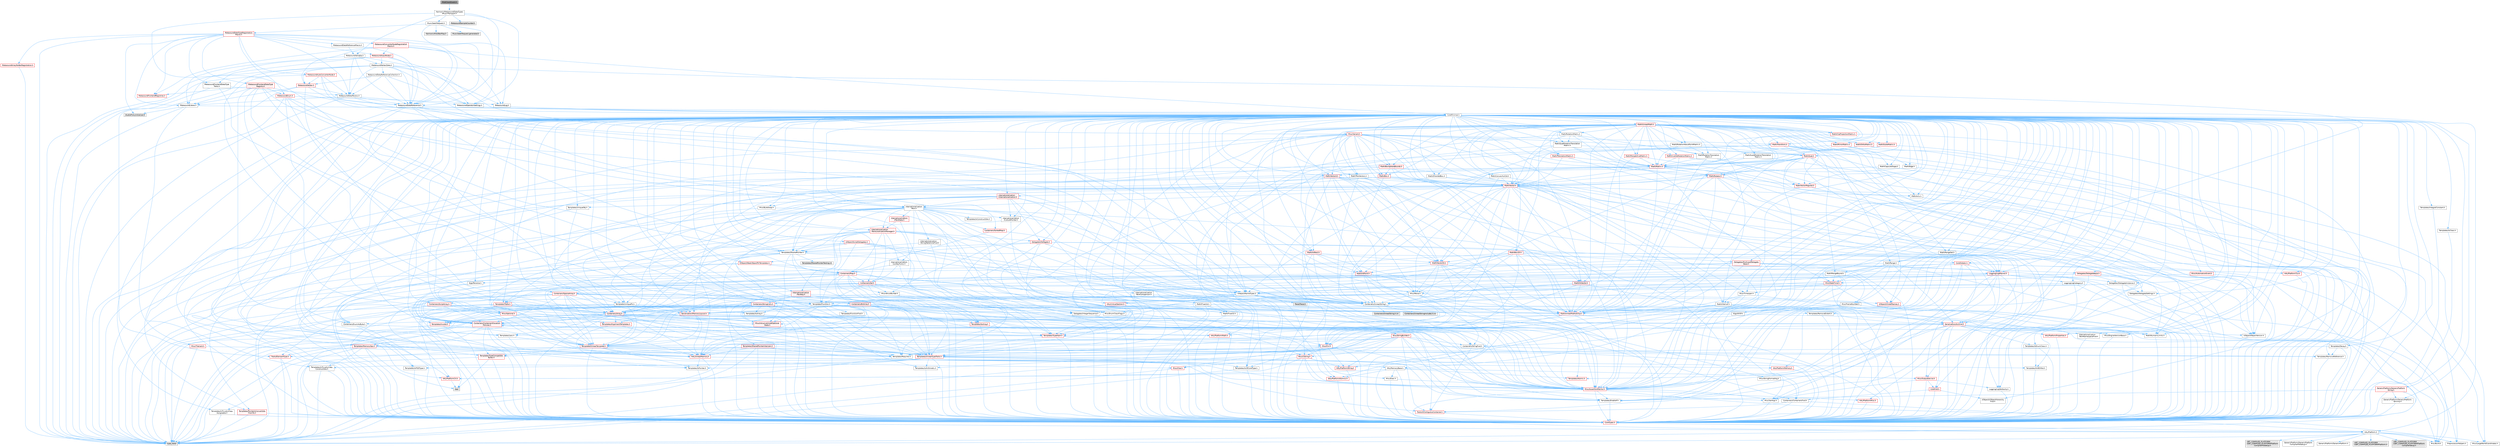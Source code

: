 digraph "MidiClockEvent.h"
{
 // INTERACTIVE_SVG=YES
 // LATEX_PDF_SIZE
  bgcolor="transparent";
  edge [fontname=Helvetica,fontsize=10,labelfontname=Helvetica,labelfontsize=10];
  node [fontname=Helvetica,fontsize=10,shape=box,height=0.2,width=0.4];
  Node1 [id="Node000001",label="MidiClockEvent.h",height=0.2,width=0.4,color="gray40", fillcolor="grey60", style="filled", fontcolor="black",tooltip=" "];
  Node1 -> Node2 [id="edge1_Node000001_Node000002",color="steelblue1",style="solid",tooltip=" "];
  Node2 [id="Node000002",label="HarmonixMetasound/DataTypes\l/MusicTransport.h",height=0.2,width=0.4,color="grey40", fillcolor="white", style="filled",URL="$d2/d3d/MusicTransport_8h.html",tooltip=" "];
  Node2 -> Node3 [id="edge2_Node000002_Node000003",color="steelblue1",style="solid",tooltip=" "];
  Node3 [id="Node000003",label="MetasoundDataReference.h",height=0.2,width=0.4,color="grey40", fillcolor="white", style="filled",URL="$dc/d67/MetasoundDataReference_8h.html",tooltip=" "];
  Node3 -> Node4 [id="edge3_Node000003_Node000004",color="steelblue1",style="solid",tooltip=" "];
  Node4 [id="Node000004",label="type_traits",height=0.2,width=0.4,color="grey60", fillcolor="#E0E0E0", style="filled",tooltip=" "];
  Node3 -> Node5 [id="edge4_Node000003_Node000005",color="steelblue1",style="solid",tooltip=" "];
  Node5 [id="Node000005",label="Containers/UnrealString.h",height=0.2,width=0.4,color="grey40", fillcolor="white", style="filled",URL="$d5/dba/UnrealString_8h.html",tooltip=" "];
  Node5 -> Node6 [id="edge5_Node000005_Node000006",color="steelblue1",style="solid",tooltip=" "];
  Node6 [id="Node000006",label="Containers/UnrealStringIncludes.h.inl",height=0.2,width=0.4,color="grey60", fillcolor="#E0E0E0", style="filled",tooltip=" "];
  Node5 -> Node7 [id="edge6_Node000005_Node000007",color="steelblue1",style="solid",tooltip=" "];
  Node7 [id="Node000007",label="Containers/UnrealString.h.inl",height=0.2,width=0.4,color="grey60", fillcolor="#E0E0E0", style="filled",tooltip=" "];
  Node5 -> Node8 [id="edge7_Node000005_Node000008",color="steelblue1",style="solid",tooltip=" "];
  Node8 [id="Node000008",label="Misc/StringFormatArg.h",height=0.2,width=0.4,color="grey40", fillcolor="white", style="filled",URL="$d2/d16/StringFormatArg_8h.html",tooltip=" "];
  Node8 -> Node9 [id="edge8_Node000008_Node000009",color="steelblue1",style="solid",tooltip=" "];
  Node9 [id="Node000009",label="Containers/ContainersFwd.h",height=0.2,width=0.4,color="grey40", fillcolor="white", style="filled",URL="$d4/d0a/ContainersFwd_8h.html",tooltip=" "];
  Node9 -> Node10 [id="edge9_Node000009_Node000010",color="steelblue1",style="solid",tooltip=" "];
  Node10 [id="Node000010",label="HAL/Platform.h",height=0.2,width=0.4,color="grey40", fillcolor="white", style="filled",URL="$d9/dd0/Platform_8h.html",tooltip=" "];
  Node10 -> Node11 [id="edge10_Node000010_Node000011",color="steelblue1",style="solid",tooltip=" "];
  Node11 [id="Node000011",label="Misc/Build.h",height=0.2,width=0.4,color="grey40", fillcolor="white", style="filled",URL="$d3/dbb/Build_8h.html",tooltip=" "];
  Node10 -> Node12 [id="edge11_Node000010_Node000012",color="steelblue1",style="solid",tooltip=" "];
  Node12 [id="Node000012",label="Misc/LargeWorldCoordinates.h",height=0.2,width=0.4,color="grey40", fillcolor="white", style="filled",URL="$d2/dcb/LargeWorldCoordinates_8h.html",tooltip=" "];
  Node10 -> Node4 [id="edge12_Node000010_Node000004",color="steelblue1",style="solid",tooltip=" "];
  Node10 -> Node13 [id="edge13_Node000010_Node000013",color="steelblue1",style="solid",tooltip=" "];
  Node13 [id="Node000013",label="PreprocessorHelpers.h",height=0.2,width=0.4,color="grey40", fillcolor="white", style="filled",URL="$db/ddb/PreprocessorHelpers_8h.html",tooltip=" "];
  Node10 -> Node14 [id="edge14_Node000010_Node000014",color="steelblue1",style="solid",tooltip=" "];
  Node14 [id="Node000014",label="UBT_COMPILED_PLATFORM\l/UBT_COMPILED_PLATFORMPlatform\lCompilerPreSetup.h",height=0.2,width=0.4,color="grey60", fillcolor="#E0E0E0", style="filled",tooltip=" "];
  Node10 -> Node15 [id="edge15_Node000010_Node000015",color="steelblue1",style="solid",tooltip=" "];
  Node15 [id="Node000015",label="GenericPlatform/GenericPlatform\lCompilerPreSetup.h",height=0.2,width=0.4,color="grey40", fillcolor="white", style="filled",URL="$d9/dc8/GenericPlatformCompilerPreSetup_8h.html",tooltip=" "];
  Node10 -> Node16 [id="edge16_Node000010_Node000016",color="steelblue1",style="solid",tooltip=" "];
  Node16 [id="Node000016",label="GenericPlatform/GenericPlatform.h",height=0.2,width=0.4,color="grey40", fillcolor="white", style="filled",URL="$d6/d84/GenericPlatform_8h.html",tooltip=" "];
  Node10 -> Node17 [id="edge17_Node000010_Node000017",color="steelblue1",style="solid",tooltip=" "];
  Node17 [id="Node000017",label="UBT_COMPILED_PLATFORM\l/UBT_COMPILED_PLATFORMPlatform.h",height=0.2,width=0.4,color="grey60", fillcolor="#E0E0E0", style="filled",tooltip=" "];
  Node10 -> Node18 [id="edge18_Node000010_Node000018",color="steelblue1",style="solid",tooltip=" "];
  Node18 [id="Node000018",label="UBT_COMPILED_PLATFORM\l/UBT_COMPILED_PLATFORMPlatform\lCompilerSetup.h",height=0.2,width=0.4,color="grey60", fillcolor="#E0E0E0", style="filled",tooltip=" "];
  Node9 -> Node19 [id="edge19_Node000009_Node000019",color="steelblue1",style="solid",tooltip=" "];
  Node19 [id="Node000019",label="CoreTypes.h",height=0.2,width=0.4,color="red", fillcolor="#FFF0F0", style="filled",URL="$dc/dec/CoreTypes_8h.html",tooltip=" "];
  Node19 -> Node10 [id="edge20_Node000019_Node000010",color="steelblue1",style="solid",tooltip=" "];
  Node9 -> Node23 [id="edge21_Node000009_Node000023",color="steelblue1",style="solid",tooltip=" "];
  Node23 [id="Node000023",label="Traits/IsContiguousContainer.h",height=0.2,width=0.4,color="red", fillcolor="#FFF0F0", style="filled",URL="$d5/d3c/IsContiguousContainer_8h.html",tooltip=" "];
  Node23 -> Node19 [id="edge22_Node000023_Node000019",color="steelblue1",style="solid",tooltip=" "];
  Node3 -> Node10 [id="edge23_Node000003_Node000010",color="steelblue1",style="solid",tooltip=" "];
  Node3 -> Node26 [id="edge24_Node000003_Node000026",color="steelblue1",style="solid",tooltip=" "];
  Node26 [id="Node000026",label="Internationalization\l/Text.h",height=0.2,width=0.4,color="grey40", fillcolor="white", style="filled",URL="$d6/d35/Text_8h.html",tooltip=" "];
  Node26 -> Node19 [id="edge25_Node000026_Node000019",color="steelblue1",style="solid",tooltip=" "];
  Node26 -> Node27 [id="edge26_Node000026_Node000027",color="steelblue1",style="solid",tooltip=" "];
  Node27 [id="Node000027",label="HAL/PlatformAtomics.h",height=0.2,width=0.4,color="red", fillcolor="#FFF0F0", style="filled",URL="$d3/d36/PlatformAtomics_8h.html",tooltip=" "];
  Node27 -> Node19 [id="edge27_Node000027_Node000019",color="steelblue1",style="solid",tooltip=" "];
  Node26 -> Node30 [id="edge28_Node000026_Node000030",color="steelblue1",style="solid",tooltip=" "];
  Node30 [id="Node000030",label="Misc/AssertionMacros.h",height=0.2,width=0.4,color="red", fillcolor="#FFF0F0", style="filled",URL="$d0/dfa/AssertionMacros_8h.html",tooltip=" "];
  Node30 -> Node19 [id="edge29_Node000030_Node000019",color="steelblue1",style="solid",tooltip=" "];
  Node30 -> Node10 [id="edge30_Node000030_Node000010",color="steelblue1",style="solid",tooltip=" "];
  Node30 -> Node31 [id="edge31_Node000030_Node000031",color="steelblue1",style="solid",tooltip=" "];
  Node31 [id="Node000031",label="HAL/PlatformMisc.h",height=0.2,width=0.4,color="red", fillcolor="#FFF0F0", style="filled",URL="$d0/df5/PlatformMisc_8h.html",tooltip=" "];
  Node31 -> Node19 [id="edge32_Node000031_Node000019",color="steelblue1",style="solid",tooltip=" "];
  Node30 -> Node13 [id="edge33_Node000030_Node000013",color="steelblue1",style="solid",tooltip=" "];
  Node30 -> Node60 [id="edge34_Node000030_Node000060",color="steelblue1",style="solid",tooltip=" "];
  Node60 [id="Node000060",label="Templates/EnableIf.h",height=0.2,width=0.4,color="grey40", fillcolor="white", style="filled",URL="$d7/d60/EnableIf_8h.html",tooltip=" "];
  Node60 -> Node19 [id="edge35_Node000060_Node000019",color="steelblue1",style="solid",tooltip=" "];
  Node30 -> Node66 [id="edge36_Node000030_Node000066",color="steelblue1",style="solid",tooltip=" "];
  Node66 [id="Node000066",label="Misc/VarArgs.h",height=0.2,width=0.4,color="grey40", fillcolor="white", style="filled",URL="$d5/d6f/VarArgs_8h.html",tooltip=" "];
  Node66 -> Node19 [id="edge37_Node000066_Node000019",color="steelblue1",style="solid",tooltip=" "];
  Node26 -> Node51 [id="edge38_Node000026_Node000051",color="steelblue1",style="solid",tooltip=" "];
  Node51 [id="Node000051",label="Misc/EnumClassFlags.h",height=0.2,width=0.4,color="grey40", fillcolor="white", style="filled",URL="$d8/de7/EnumClassFlags_8h.html",tooltip=" "];
  Node26 -> Node74 [id="edge39_Node000026_Node000074",color="steelblue1",style="solid",tooltip=" "];
  Node74 [id="Node000074",label="Templates/UnrealTypeTraits.h",height=0.2,width=0.4,color="red", fillcolor="#FFF0F0", style="filled",URL="$d2/d2d/UnrealTypeTraits_8h.html",tooltip=" "];
  Node74 -> Node19 [id="edge40_Node000074_Node000019",color="steelblue1",style="solid",tooltip=" "];
  Node74 -> Node75 [id="edge41_Node000074_Node000075",color="steelblue1",style="solid",tooltip=" "];
  Node75 [id="Node000075",label="Templates/IsPointer.h",height=0.2,width=0.4,color="grey40", fillcolor="white", style="filled",URL="$d7/d05/IsPointer_8h.html",tooltip=" "];
  Node75 -> Node19 [id="edge42_Node000075_Node000019",color="steelblue1",style="solid",tooltip=" "];
  Node74 -> Node30 [id="edge43_Node000074_Node000030",color="steelblue1",style="solid",tooltip=" "];
  Node74 -> Node76 [id="edge44_Node000074_Node000076",color="steelblue1",style="solid",tooltip=" "];
  Node76 [id="Node000076",label="Templates/AndOrNot.h",height=0.2,width=0.4,color="grey40", fillcolor="white", style="filled",URL="$db/d0a/AndOrNot_8h.html",tooltip=" "];
  Node76 -> Node19 [id="edge45_Node000076_Node000019",color="steelblue1",style="solid",tooltip=" "];
  Node74 -> Node60 [id="edge46_Node000074_Node000060",color="steelblue1",style="solid",tooltip=" "];
  Node74 -> Node77 [id="edge47_Node000074_Node000077",color="steelblue1",style="solid",tooltip=" "];
  Node77 [id="Node000077",label="Templates/IsArithmetic.h",height=0.2,width=0.4,color="grey40", fillcolor="white", style="filled",URL="$d2/d5d/IsArithmetic_8h.html",tooltip=" "];
  Node77 -> Node19 [id="edge48_Node000077_Node000019",color="steelblue1",style="solid",tooltip=" "];
  Node74 -> Node79 [id="edge49_Node000074_Node000079",color="steelblue1",style="solid",tooltip=" "];
  Node79 [id="Node000079",label="Templates/IsPODType.h",height=0.2,width=0.4,color="grey40", fillcolor="white", style="filled",URL="$d7/db1/IsPODType_8h.html",tooltip=" "];
  Node79 -> Node19 [id="edge50_Node000079_Node000019",color="steelblue1",style="solid",tooltip=" "];
  Node74 -> Node80 [id="edge51_Node000074_Node000080",color="steelblue1",style="solid",tooltip=" "];
  Node80 [id="Node000080",label="Templates/IsUECoreType.h",height=0.2,width=0.4,color="grey40", fillcolor="white", style="filled",URL="$d1/db8/IsUECoreType_8h.html",tooltip=" "];
  Node80 -> Node19 [id="edge52_Node000080_Node000019",color="steelblue1",style="solid",tooltip=" "];
  Node80 -> Node4 [id="edge53_Node000080_Node000004",color="steelblue1",style="solid",tooltip=" "];
  Node74 -> Node81 [id="edge54_Node000074_Node000081",color="steelblue1",style="solid",tooltip=" "];
  Node81 [id="Node000081",label="Templates/IsTriviallyCopy\lConstructible.h",height=0.2,width=0.4,color="grey40", fillcolor="white", style="filled",URL="$d3/d78/IsTriviallyCopyConstructible_8h.html",tooltip=" "];
  Node81 -> Node19 [id="edge55_Node000081_Node000019",color="steelblue1",style="solid",tooltip=" "];
  Node81 -> Node4 [id="edge56_Node000081_Node000004",color="steelblue1",style="solid",tooltip=" "];
  Node26 -> Node82 [id="edge57_Node000026_Node000082",color="steelblue1",style="solid",tooltip=" "];
  Node82 [id="Node000082",label="Containers/Array.h",height=0.2,width=0.4,color="red", fillcolor="#FFF0F0", style="filled",URL="$df/dd0/Array_8h.html",tooltip=" "];
  Node82 -> Node19 [id="edge58_Node000082_Node000019",color="steelblue1",style="solid",tooltip=" "];
  Node82 -> Node30 [id="edge59_Node000082_Node000030",color="steelblue1",style="solid",tooltip=" "];
  Node82 -> Node83 [id="edge60_Node000082_Node000083",color="steelblue1",style="solid",tooltip=" "];
  Node83 [id="Node000083",label="Misc/IntrusiveUnsetOptional\lState.h",height=0.2,width=0.4,color="red", fillcolor="#FFF0F0", style="filled",URL="$d2/d0a/IntrusiveUnsetOptionalState_8h.html",tooltip=" "];
  Node82 -> Node87 [id="edge61_Node000082_Node000087",color="steelblue1",style="solid",tooltip=" "];
  Node87 [id="Node000087",label="HAL/UnrealMemory.h",height=0.2,width=0.4,color="red", fillcolor="#FFF0F0", style="filled",URL="$d9/d96/UnrealMemory_8h.html",tooltip=" "];
  Node87 -> Node19 [id="edge62_Node000087_Node000019",color="steelblue1",style="solid",tooltip=" "];
  Node87 -> Node91 [id="edge63_Node000087_Node000091",color="steelblue1",style="solid",tooltip=" "];
  Node91 [id="Node000091",label="HAL/MemoryBase.h",height=0.2,width=0.4,color="grey40", fillcolor="white", style="filled",URL="$d6/d9f/MemoryBase_8h.html",tooltip=" "];
  Node91 -> Node19 [id="edge64_Node000091_Node000019",color="steelblue1",style="solid",tooltip=" "];
  Node91 -> Node27 [id="edge65_Node000091_Node000027",color="steelblue1",style="solid",tooltip=" "];
  Node91 -> Node39 [id="edge66_Node000091_Node000039",color="steelblue1",style="solid",tooltip=" "];
  Node39 [id="Node000039",label="HAL/PlatformCrt.h",height=0.2,width=0.4,color="red", fillcolor="#FFF0F0", style="filled",URL="$d8/d75/PlatformCrt_8h.html",tooltip=" "];
  Node39 -> Node40 [id="edge67_Node000039_Node000040",color="steelblue1",style="solid",tooltip=" "];
  Node40 [id="Node000040",label="new",height=0.2,width=0.4,color="grey60", fillcolor="#E0E0E0", style="filled",tooltip=" "];
  Node91 -> Node92 [id="edge68_Node000091_Node000092",color="steelblue1",style="solid",tooltip=" "];
  Node92 [id="Node000092",label="Misc/Exec.h",height=0.2,width=0.4,color="grey40", fillcolor="white", style="filled",URL="$de/ddb/Exec_8h.html",tooltip=" "];
  Node92 -> Node19 [id="edge69_Node000092_Node000019",color="steelblue1",style="solid",tooltip=" "];
  Node92 -> Node30 [id="edge70_Node000092_Node000030",color="steelblue1",style="solid",tooltip=" "];
  Node91 -> Node93 [id="edge71_Node000091_Node000093",color="steelblue1",style="solid",tooltip=" "];
  Node93 [id="Node000093",label="Misc/OutputDevice.h",height=0.2,width=0.4,color="red", fillcolor="#FFF0F0", style="filled",URL="$d7/d32/OutputDevice_8h.html",tooltip=" "];
  Node93 -> Node35 [id="edge72_Node000093_Node000035",color="steelblue1",style="solid",tooltip=" "];
  Node35 [id="Node000035",label="CoreFwd.h",height=0.2,width=0.4,color="red", fillcolor="#FFF0F0", style="filled",URL="$d1/d1e/CoreFwd_8h.html",tooltip=" "];
  Node35 -> Node19 [id="edge73_Node000035_Node000019",color="steelblue1",style="solid",tooltip=" "];
  Node35 -> Node9 [id="edge74_Node000035_Node000009",color="steelblue1",style="solid",tooltip=" "];
  Node35 -> Node37 [id="edge75_Node000035_Node000037",color="steelblue1",style="solid",tooltip=" "];
  Node37 [id="Node000037",label="UObject/UObjectHierarchy\lFwd.h",height=0.2,width=0.4,color="grey40", fillcolor="white", style="filled",URL="$d3/d13/UObjectHierarchyFwd_8h.html",tooltip=" "];
  Node93 -> Node19 [id="edge76_Node000093_Node000019",color="steelblue1",style="solid",tooltip=" "];
  Node93 -> Node94 [id="edge77_Node000093_Node000094",color="steelblue1",style="solid",tooltip=" "];
  Node94 [id="Node000094",label="Logging/LogVerbosity.h",height=0.2,width=0.4,color="grey40", fillcolor="white", style="filled",URL="$d2/d8f/LogVerbosity_8h.html",tooltip=" "];
  Node94 -> Node19 [id="edge78_Node000094_Node000019",color="steelblue1",style="solid",tooltip=" "];
  Node93 -> Node66 [id="edge79_Node000093_Node000066",color="steelblue1",style="solid",tooltip=" "];
  Node91 -> Node95 [id="edge80_Node000091_Node000095",color="steelblue1",style="solid",tooltip=" "];
  Node95 [id="Node000095",label="Templates/Atomic.h",height=0.2,width=0.4,color="red", fillcolor="#FFF0F0", style="filled",URL="$d3/d91/Atomic_8h.html",tooltip=" "];
  Node87 -> Node102 [id="edge81_Node000087_Node000102",color="steelblue1",style="solid",tooltip=" "];
  Node102 [id="Node000102",label="HAL/PlatformMemory.h",height=0.2,width=0.4,color="red", fillcolor="#FFF0F0", style="filled",URL="$de/d68/PlatformMemory_8h.html",tooltip=" "];
  Node102 -> Node19 [id="edge82_Node000102_Node000019",color="steelblue1",style="solid",tooltip=" "];
  Node87 -> Node75 [id="edge83_Node000087_Node000075",color="steelblue1",style="solid",tooltip=" "];
  Node82 -> Node74 [id="edge84_Node000082_Node000074",color="steelblue1",style="solid",tooltip=" "];
  Node82 -> Node105 [id="edge85_Node000082_Node000105",color="steelblue1",style="solid",tooltip=" "];
  Node105 [id="Node000105",label="Templates/UnrealTemplate.h",height=0.2,width=0.4,color="red", fillcolor="#FFF0F0", style="filled",URL="$d4/d24/UnrealTemplate_8h.html",tooltip=" "];
  Node105 -> Node19 [id="edge86_Node000105_Node000019",color="steelblue1",style="solid",tooltip=" "];
  Node105 -> Node75 [id="edge87_Node000105_Node000075",color="steelblue1",style="solid",tooltip=" "];
  Node105 -> Node87 [id="edge88_Node000105_Node000087",color="steelblue1",style="solid",tooltip=" "];
  Node105 -> Node74 [id="edge89_Node000105_Node000074",color="steelblue1",style="solid",tooltip=" "];
  Node105 -> Node108 [id="edge90_Node000105_Node000108",color="steelblue1",style="solid",tooltip=" "];
  Node108 [id="Node000108",label="Templates/RemoveReference.h",height=0.2,width=0.4,color="grey40", fillcolor="white", style="filled",URL="$da/dbe/RemoveReference_8h.html",tooltip=" "];
  Node108 -> Node19 [id="edge91_Node000108_Node000019",color="steelblue1",style="solid",tooltip=" "];
  Node105 -> Node68 [id="edge92_Node000105_Node000068",color="steelblue1",style="solid",tooltip=" "];
  Node68 [id="Node000068",label="Templates/Requires.h",height=0.2,width=0.4,color="grey40", fillcolor="white", style="filled",URL="$dc/d96/Requires_8h.html",tooltip=" "];
  Node68 -> Node60 [id="edge93_Node000068_Node000060",color="steelblue1",style="solid",tooltip=" "];
  Node68 -> Node4 [id="edge94_Node000068_Node000004",color="steelblue1",style="solid",tooltip=" "];
  Node105 -> Node109 [id="edge95_Node000105_Node000109",color="steelblue1",style="solid",tooltip=" "];
  Node109 [id="Node000109",label="Templates/TypeCompatible\lBytes.h",height=0.2,width=0.4,color="red", fillcolor="#FFF0F0", style="filled",URL="$df/d0a/TypeCompatibleBytes_8h.html",tooltip=" "];
  Node109 -> Node19 [id="edge96_Node000109_Node000019",color="steelblue1",style="solid",tooltip=" "];
  Node109 -> Node40 [id="edge97_Node000109_Node000040",color="steelblue1",style="solid",tooltip=" "];
  Node109 -> Node4 [id="edge98_Node000109_Node000004",color="steelblue1",style="solid",tooltip=" "];
  Node105 -> Node23 [id="edge99_Node000105_Node000023",color="steelblue1",style="solid",tooltip=" "];
  Node105 -> Node4 [id="edge100_Node000105_Node000004",color="steelblue1",style="solid",tooltip=" "];
  Node82 -> Node112 [id="edge101_Node000082_Node000112",color="steelblue1",style="solid",tooltip=" "];
  Node112 [id="Node000112",label="Containers/ContainerAllocation\lPolicies.h",height=0.2,width=0.4,color="red", fillcolor="#FFF0F0", style="filled",URL="$d7/dff/ContainerAllocationPolicies_8h.html",tooltip=" "];
  Node112 -> Node19 [id="edge102_Node000112_Node000019",color="steelblue1",style="solid",tooltip=" "];
  Node112 -> Node112 [id="edge103_Node000112_Node000112",color="steelblue1",style="solid",tooltip=" "];
  Node112 -> Node114 [id="edge104_Node000112_Node000114",color="steelblue1",style="solid",tooltip=" "];
  Node114 [id="Node000114",label="HAL/PlatformMath.h",height=0.2,width=0.4,color="red", fillcolor="#FFF0F0", style="filled",URL="$dc/d53/PlatformMath_8h.html",tooltip=" "];
  Node114 -> Node19 [id="edge105_Node000114_Node000019",color="steelblue1",style="solid",tooltip=" "];
  Node112 -> Node87 [id="edge106_Node000112_Node000087",color="steelblue1",style="solid",tooltip=" "];
  Node112 -> Node49 [id="edge107_Node000112_Node000049",color="steelblue1",style="solid",tooltip=" "];
  Node49 [id="Node000049",label="Math/NumericLimits.h",height=0.2,width=0.4,color="grey40", fillcolor="white", style="filled",URL="$df/d1b/NumericLimits_8h.html",tooltip=" "];
  Node49 -> Node19 [id="edge108_Node000049_Node000019",color="steelblue1",style="solid",tooltip=" "];
  Node112 -> Node30 [id="edge109_Node000112_Node000030",color="steelblue1",style="solid",tooltip=" "];
  Node112 -> Node123 [id="edge110_Node000112_Node000123",color="steelblue1",style="solid",tooltip=" "];
  Node123 [id="Node000123",label="Templates/MemoryOps.h",height=0.2,width=0.4,color="red", fillcolor="#FFF0F0", style="filled",URL="$db/dea/MemoryOps_8h.html",tooltip=" "];
  Node123 -> Node19 [id="edge111_Node000123_Node000019",color="steelblue1",style="solid",tooltip=" "];
  Node123 -> Node87 [id="edge112_Node000123_Node000087",color="steelblue1",style="solid",tooltip=" "];
  Node123 -> Node100 [id="edge113_Node000123_Node000100",color="steelblue1",style="solid",tooltip=" "];
  Node100 [id="Node000100",label="Templates/IsTriviallyCopy\lAssignable.h",height=0.2,width=0.4,color="grey40", fillcolor="white", style="filled",URL="$d2/df2/IsTriviallyCopyAssignable_8h.html",tooltip=" "];
  Node100 -> Node19 [id="edge114_Node000100_Node000019",color="steelblue1",style="solid",tooltip=" "];
  Node100 -> Node4 [id="edge115_Node000100_Node000004",color="steelblue1",style="solid",tooltip=" "];
  Node123 -> Node81 [id="edge116_Node000123_Node000081",color="steelblue1",style="solid",tooltip=" "];
  Node123 -> Node68 [id="edge117_Node000123_Node000068",color="steelblue1",style="solid",tooltip=" "];
  Node123 -> Node74 [id="edge118_Node000123_Node000074",color="steelblue1",style="solid",tooltip=" "];
  Node123 -> Node40 [id="edge119_Node000123_Node000040",color="steelblue1",style="solid",tooltip=" "];
  Node123 -> Node4 [id="edge120_Node000123_Node000004",color="steelblue1",style="solid",tooltip=" "];
  Node112 -> Node109 [id="edge121_Node000112_Node000109",color="steelblue1",style="solid",tooltip=" "];
  Node112 -> Node4 [id="edge122_Node000112_Node000004",color="steelblue1",style="solid",tooltip=" "];
  Node82 -> Node125 [id="edge123_Node000082_Node000125",color="steelblue1",style="solid",tooltip=" "];
  Node125 [id="Node000125",label="Serialization/Archive.h",height=0.2,width=0.4,color="red", fillcolor="#FFF0F0", style="filled",URL="$d7/d3b/Archive_8h.html",tooltip=" "];
  Node125 -> Node35 [id="edge124_Node000125_Node000035",color="steelblue1",style="solid",tooltip=" "];
  Node125 -> Node19 [id="edge125_Node000125_Node000019",color="steelblue1",style="solid",tooltip=" "];
  Node125 -> Node126 [id="edge126_Node000125_Node000126",color="steelblue1",style="solid",tooltip=" "];
  Node126 [id="Node000126",label="HAL/PlatformProperties.h",height=0.2,width=0.4,color="red", fillcolor="#FFF0F0", style="filled",URL="$d9/db0/PlatformProperties_8h.html",tooltip=" "];
  Node126 -> Node19 [id="edge127_Node000126_Node000019",color="steelblue1",style="solid",tooltip=" "];
  Node125 -> Node129 [id="edge128_Node000125_Node000129",color="steelblue1",style="solid",tooltip=" "];
  Node129 [id="Node000129",label="Internationalization\l/TextNamespaceFwd.h",height=0.2,width=0.4,color="grey40", fillcolor="white", style="filled",URL="$d8/d97/TextNamespaceFwd_8h.html",tooltip=" "];
  Node129 -> Node19 [id="edge129_Node000129_Node000019",color="steelblue1",style="solid",tooltip=" "];
  Node125 -> Node30 [id="edge130_Node000125_Node000030",color="steelblue1",style="solid",tooltip=" "];
  Node125 -> Node11 [id="edge131_Node000125_Node000011",color="steelblue1",style="solid",tooltip=" "];
  Node125 -> Node130 [id="edge132_Node000125_Node000130",color="steelblue1",style="solid",tooltip=" "];
  Node130 [id="Node000130",label="Misc/EngineVersionBase.h",height=0.2,width=0.4,color="grey40", fillcolor="white", style="filled",URL="$d5/d2b/EngineVersionBase_8h.html",tooltip=" "];
  Node130 -> Node19 [id="edge133_Node000130_Node000019",color="steelblue1",style="solid",tooltip=" "];
  Node125 -> Node66 [id="edge134_Node000125_Node000066",color="steelblue1",style="solid",tooltip=" "];
  Node125 -> Node60 [id="edge135_Node000125_Node000060",color="steelblue1",style="solid",tooltip=" "];
  Node125 -> Node133 [id="edge136_Node000125_Node000133",color="steelblue1",style="solid",tooltip=" "];
  Node133 [id="Node000133",label="Templates/IsEnumClass.h",height=0.2,width=0.4,color="grey40", fillcolor="white", style="filled",URL="$d7/d15/IsEnumClass_8h.html",tooltip=" "];
  Node133 -> Node19 [id="edge137_Node000133_Node000019",color="steelblue1",style="solid",tooltip=" "];
  Node133 -> Node76 [id="edge138_Node000133_Node000076",color="steelblue1",style="solid",tooltip=" "];
  Node125 -> Node105 [id="edge139_Node000125_Node000105",color="steelblue1",style="solid",tooltip=" "];
  Node125 -> Node134 [id="edge140_Node000125_Node000134",color="steelblue1",style="solid",tooltip=" "];
  Node134 [id="Node000134",label="UObject/ObjectVersion.h",height=0.2,width=0.4,color="grey40", fillcolor="white", style="filled",URL="$da/d63/ObjectVersion_8h.html",tooltip=" "];
  Node134 -> Node19 [id="edge141_Node000134_Node000019",color="steelblue1",style="solid",tooltip=" "];
  Node82 -> Node151 [id="edge142_Node000082_Node000151",color="steelblue1",style="solid",tooltip=" "];
  Node151 [id="Node000151",label="Templates/Invoke.h",height=0.2,width=0.4,color="red", fillcolor="#FFF0F0", style="filled",URL="$d7/deb/Invoke_8h.html",tooltip=" "];
  Node151 -> Node19 [id="edge143_Node000151_Node000019",color="steelblue1",style="solid",tooltip=" "];
  Node151 -> Node105 [id="edge144_Node000151_Node000105",color="steelblue1",style="solid",tooltip=" "];
  Node151 -> Node4 [id="edge145_Node000151_Node000004",color="steelblue1",style="solid",tooltip=" "];
  Node82 -> Node156 [id="edge146_Node000082_Node000156",color="steelblue1",style="solid",tooltip=" "];
  Node156 [id="Node000156",label="Templates/Less.h",height=0.2,width=0.4,color="grey40", fillcolor="white", style="filled",URL="$de/dc8/Less_8h.html",tooltip=" "];
  Node156 -> Node19 [id="edge147_Node000156_Node000019",color="steelblue1",style="solid",tooltip=" "];
  Node156 -> Node105 [id="edge148_Node000156_Node000105",color="steelblue1",style="solid",tooltip=" "];
  Node82 -> Node68 [id="edge149_Node000082_Node000068",color="steelblue1",style="solid",tooltip=" "];
  Node82 -> Node164 [id="edge150_Node000082_Node000164",color="steelblue1",style="solid",tooltip=" "];
  Node164 [id="Node000164",label="Templates/Sorting.h",height=0.2,width=0.4,color="red", fillcolor="#FFF0F0", style="filled",URL="$d3/d9e/Sorting_8h.html",tooltip=" "];
  Node164 -> Node19 [id="edge151_Node000164_Node000019",color="steelblue1",style="solid",tooltip=" "];
  Node164 -> Node114 [id="edge152_Node000164_Node000114",color="steelblue1",style="solid",tooltip=" "];
  Node164 -> Node156 [id="edge153_Node000164_Node000156",color="steelblue1",style="solid",tooltip=" "];
  Node82 -> Node168 [id="edge154_Node000082_Node000168",color="steelblue1",style="solid",tooltip=" "];
  Node168 [id="Node000168",label="Templates/AlignmentTemplates.h",height=0.2,width=0.4,color="red", fillcolor="#FFF0F0", style="filled",URL="$dd/d32/AlignmentTemplates_8h.html",tooltip=" "];
  Node168 -> Node19 [id="edge155_Node000168_Node000019",color="steelblue1",style="solid",tooltip=" "];
  Node168 -> Node75 [id="edge156_Node000168_Node000075",color="steelblue1",style="solid",tooltip=" "];
  Node82 -> Node34 [id="edge157_Node000082_Node000034",color="steelblue1",style="solid",tooltip=" "];
  Node34 [id="Node000034",label="Traits/ElementType.h",height=0.2,width=0.4,color="red", fillcolor="#FFF0F0", style="filled",URL="$d5/d4f/ElementType_8h.html",tooltip=" "];
  Node34 -> Node10 [id="edge158_Node000034_Node000010",color="steelblue1",style="solid",tooltip=" "];
  Node34 -> Node4 [id="edge159_Node000034_Node000004",color="steelblue1",style="solid",tooltip=" "];
  Node82 -> Node4 [id="edge160_Node000082_Node000004",color="steelblue1",style="solid",tooltip=" "];
  Node26 -> Node5 [id="edge161_Node000026_Node000005",color="steelblue1",style="solid",tooltip=" "];
  Node26 -> Node169 [id="edge162_Node000026_Node000169",color="steelblue1",style="solid",tooltip=" "];
  Node169 [id="Node000169",label="Containers/SortedMap.h",height=0.2,width=0.4,color="red", fillcolor="#FFF0F0", style="filled",URL="$d1/dcf/SortedMap_8h.html",tooltip=" "];
  Node169 -> Node170 [id="edge163_Node000169_Node000170",color="steelblue1",style="solid",tooltip=" "];
  Node170 [id="Node000170",label="Containers/Map.h",height=0.2,width=0.4,color="red", fillcolor="#FFF0F0", style="filled",URL="$df/d79/Map_8h.html",tooltip=" "];
  Node170 -> Node19 [id="edge164_Node000170_Node000019",color="steelblue1",style="solid",tooltip=" "];
  Node170 -> Node171 [id="edge165_Node000170_Node000171",color="steelblue1",style="solid",tooltip=" "];
  Node171 [id="Node000171",label="Algo/Reverse.h",height=0.2,width=0.4,color="grey40", fillcolor="white", style="filled",URL="$d5/d93/Reverse_8h.html",tooltip=" "];
  Node171 -> Node19 [id="edge166_Node000171_Node000019",color="steelblue1",style="solid",tooltip=" "];
  Node171 -> Node105 [id="edge167_Node000171_Node000105",color="steelblue1",style="solid",tooltip=" "];
  Node170 -> Node172 [id="edge168_Node000170_Node000172",color="steelblue1",style="solid",tooltip=" "];
  Node172 [id="Node000172",label="Containers/Set.h",height=0.2,width=0.4,color="red", fillcolor="#FFF0F0", style="filled",URL="$d4/d45/Set_8h.html",tooltip=" "];
  Node172 -> Node112 [id="edge169_Node000172_Node000112",color="steelblue1",style="solid",tooltip=" "];
  Node172 -> Node174 [id="edge170_Node000172_Node000174",color="steelblue1",style="solid",tooltip=" "];
  Node174 [id="Node000174",label="Containers/SparseArray.h",height=0.2,width=0.4,color="red", fillcolor="#FFF0F0", style="filled",URL="$d5/dbf/SparseArray_8h.html",tooltip=" "];
  Node174 -> Node19 [id="edge171_Node000174_Node000019",color="steelblue1",style="solid",tooltip=" "];
  Node174 -> Node30 [id="edge172_Node000174_Node000030",color="steelblue1",style="solid",tooltip=" "];
  Node174 -> Node87 [id="edge173_Node000174_Node000087",color="steelblue1",style="solid",tooltip=" "];
  Node174 -> Node74 [id="edge174_Node000174_Node000074",color="steelblue1",style="solid",tooltip=" "];
  Node174 -> Node105 [id="edge175_Node000174_Node000105",color="steelblue1",style="solid",tooltip=" "];
  Node174 -> Node112 [id="edge176_Node000174_Node000112",color="steelblue1",style="solid",tooltip=" "];
  Node174 -> Node156 [id="edge177_Node000174_Node000156",color="steelblue1",style="solid",tooltip=" "];
  Node174 -> Node82 [id="edge178_Node000174_Node000082",color="steelblue1",style="solid",tooltip=" "];
  Node174 -> Node167 [id="edge179_Node000174_Node000167",color="steelblue1",style="solid",tooltip=" "];
  Node167 [id="Node000167",label="Math/UnrealMathUtility.h",height=0.2,width=0.4,color="red", fillcolor="#FFF0F0", style="filled",URL="$db/db8/UnrealMathUtility_8h.html",tooltip=" "];
  Node167 -> Node19 [id="edge180_Node000167_Node000019",color="steelblue1",style="solid",tooltip=" "];
  Node167 -> Node30 [id="edge181_Node000167_Node000030",color="steelblue1",style="solid",tooltip=" "];
  Node167 -> Node114 [id="edge182_Node000167_Node000114",color="steelblue1",style="solid",tooltip=" "];
  Node167 -> Node68 [id="edge183_Node000167_Node000068",color="steelblue1",style="solid",tooltip=" "];
  Node174 -> Node175 [id="edge184_Node000174_Node000175",color="steelblue1",style="solid",tooltip=" "];
  Node175 [id="Node000175",label="Containers/ScriptArray.h",height=0.2,width=0.4,color="red", fillcolor="#FFF0F0", style="filled",URL="$dc/daf/ScriptArray_8h.html",tooltip=" "];
  Node175 -> Node19 [id="edge185_Node000175_Node000019",color="steelblue1",style="solid",tooltip=" "];
  Node175 -> Node30 [id="edge186_Node000175_Node000030",color="steelblue1",style="solid",tooltip=" "];
  Node175 -> Node87 [id="edge187_Node000175_Node000087",color="steelblue1",style="solid",tooltip=" "];
  Node175 -> Node112 [id="edge188_Node000175_Node000112",color="steelblue1",style="solid",tooltip=" "];
  Node175 -> Node82 [id="edge189_Node000175_Node000082",color="steelblue1",style="solid",tooltip=" "];
  Node174 -> Node176 [id="edge190_Node000174_Node000176",color="steelblue1",style="solid",tooltip=" "];
  Node176 [id="Node000176",label="Containers/BitArray.h",height=0.2,width=0.4,color="red", fillcolor="#FFF0F0", style="filled",URL="$d1/de4/BitArray_8h.html",tooltip=" "];
  Node176 -> Node112 [id="edge191_Node000176_Node000112",color="steelblue1",style="solid",tooltip=" "];
  Node176 -> Node19 [id="edge192_Node000176_Node000019",color="steelblue1",style="solid",tooltip=" "];
  Node176 -> Node27 [id="edge193_Node000176_Node000027",color="steelblue1",style="solid",tooltip=" "];
  Node176 -> Node87 [id="edge194_Node000176_Node000087",color="steelblue1",style="solid",tooltip=" "];
  Node176 -> Node167 [id="edge195_Node000176_Node000167",color="steelblue1",style="solid",tooltip=" "];
  Node176 -> Node30 [id="edge196_Node000176_Node000030",color="steelblue1",style="solid",tooltip=" "];
  Node176 -> Node51 [id="edge197_Node000176_Node000051",color="steelblue1",style="solid",tooltip=" "];
  Node176 -> Node125 [id="edge198_Node000176_Node000125",color="steelblue1",style="solid",tooltip=" "];
  Node176 -> Node136 [id="edge199_Node000176_Node000136",color="steelblue1",style="solid",tooltip=" "];
  Node136 [id="Node000136",label="Serialization/MemoryLayout.h",height=0.2,width=0.4,color="red", fillcolor="#FFF0F0", style="filled",URL="$d7/d66/MemoryLayout_8h.html",tooltip=" "];
  Node136 -> Node139 [id="edge200_Node000136_Node000139",color="steelblue1",style="solid",tooltip=" "];
  Node139 [id="Node000139",label="Containers/EnumAsByte.h",height=0.2,width=0.4,color="grey40", fillcolor="white", style="filled",URL="$d6/d9a/EnumAsByte_8h.html",tooltip=" "];
  Node139 -> Node19 [id="edge201_Node000139_Node000019",color="steelblue1",style="solid",tooltip=" "];
  Node139 -> Node79 [id="edge202_Node000139_Node000079",color="steelblue1",style="solid",tooltip=" "];
  Node139 -> Node140 [id="edge203_Node000139_Node000140",color="steelblue1",style="solid",tooltip=" "];
  Node140 [id="Node000140",label="Templates/TypeHash.h",height=0.2,width=0.4,color="red", fillcolor="#FFF0F0", style="filled",URL="$d1/d62/TypeHash_8h.html",tooltip=" "];
  Node140 -> Node19 [id="edge204_Node000140_Node000019",color="steelblue1",style="solid",tooltip=" "];
  Node140 -> Node68 [id="edge205_Node000140_Node000068",color="steelblue1",style="solid",tooltip=" "];
  Node140 -> Node141 [id="edge206_Node000140_Node000141",color="steelblue1",style="solid",tooltip=" "];
  Node141 [id="Node000141",label="Misc/Crc.h",height=0.2,width=0.4,color="red", fillcolor="#FFF0F0", style="filled",URL="$d4/dd2/Crc_8h.html",tooltip=" "];
  Node141 -> Node19 [id="edge207_Node000141_Node000019",color="steelblue1",style="solid",tooltip=" "];
  Node141 -> Node89 [id="edge208_Node000141_Node000089",color="steelblue1",style="solid",tooltip=" "];
  Node89 [id="Node000089",label="HAL/PlatformString.h",height=0.2,width=0.4,color="red", fillcolor="#FFF0F0", style="filled",URL="$db/db5/PlatformString_8h.html",tooltip=" "];
  Node89 -> Node19 [id="edge209_Node000089_Node000019",color="steelblue1",style="solid",tooltip=" "];
  Node141 -> Node30 [id="edge210_Node000141_Node000030",color="steelblue1",style="solid",tooltip=" "];
  Node141 -> Node142 [id="edge211_Node000141_Node000142",color="steelblue1",style="solid",tooltip=" "];
  Node142 [id="Node000142",label="Misc/CString.h",height=0.2,width=0.4,color="red", fillcolor="#FFF0F0", style="filled",URL="$d2/d49/CString_8h.html",tooltip=" "];
  Node142 -> Node19 [id="edge212_Node000142_Node000019",color="steelblue1",style="solid",tooltip=" "];
  Node142 -> Node39 [id="edge213_Node000142_Node000039",color="steelblue1",style="solid",tooltip=" "];
  Node142 -> Node89 [id="edge214_Node000142_Node000089",color="steelblue1",style="solid",tooltip=" "];
  Node142 -> Node30 [id="edge215_Node000142_Node000030",color="steelblue1",style="solid",tooltip=" "];
  Node142 -> Node143 [id="edge216_Node000142_Node000143",color="steelblue1",style="solid",tooltip=" "];
  Node143 [id="Node000143",label="Misc/Char.h",height=0.2,width=0.4,color="red", fillcolor="#FFF0F0", style="filled",URL="$d0/d58/Char_8h.html",tooltip=" "];
  Node143 -> Node19 [id="edge217_Node000143_Node000019",color="steelblue1",style="solid",tooltip=" "];
  Node143 -> Node4 [id="edge218_Node000143_Node000004",color="steelblue1",style="solid",tooltip=" "];
  Node142 -> Node66 [id="edge219_Node000142_Node000066",color="steelblue1",style="solid",tooltip=" "];
  Node141 -> Node143 [id="edge220_Node000141_Node000143",color="steelblue1",style="solid",tooltip=" "];
  Node141 -> Node74 [id="edge221_Node000141_Node000074",color="steelblue1",style="solid",tooltip=" "];
  Node140 -> Node4 [id="edge222_Node000140_Node000004",color="steelblue1",style="solid",tooltip=" "];
  Node136 -> Node33 [id="edge223_Node000136_Node000033",color="steelblue1",style="solid",tooltip=" "];
  Node33 [id="Node000033",label="Containers/StringFwd.h",height=0.2,width=0.4,color="grey40", fillcolor="white", style="filled",URL="$df/d37/StringFwd_8h.html",tooltip=" "];
  Node33 -> Node19 [id="edge224_Node000033_Node000019",color="steelblue1",style="solid",tooltip=" "];
  Node33 -> Node34 [id="edge225_Node000033_Node000034",color="steelblue1",style="solid",tooltip=" "];
  Node33 -> Node23 [id="edge226_Node000033_Node000023",color="steelblue1",style="solid",tooltip=" "];
  Node136 -> Node87 [id="edge227_Node000136_Node000087",color="steelblue1",style="solid",tooltip=" "];
  Node136 -> Node60 [id="edge228_Node000136_Node000060",color="steelblue1",style="solid",tooltip=" "];
  Node136 -> Node105 [id="edge229_Node000136_Node000105",color="steelblue1",style="solid",tooltip=" "];
  Node176 -> Node60 [id="edge230_Node000176_Node000060",color="steelblue1",style="solid",tooltip=" "];
  Node176 -> Node151 [id="edge231_Node000176_Node000151",color="steelblue1",style="solid",tooltip=" "];
  Node176 -> Node105 [id="edge232_Node000176_Node000105",color="steelblue1",style="solid",tooltip=" "];
  Node176 -> Node74 [id="edge233_Node000176_Node000074",color="steelblue1",style="solid",tooltip=" "];
  Node174 -> Node5 [id="edge234_Node000174_Node000005",color="steelblue1",style="solid",tooltip=" "];
  Node174 -> Node83 [id="edge235_Node000174_Node000083",color="steelblue1",style="solid",tooltip=" "];
  Node172 -> Node9 [id="edge236_Node000172_Node000009",color="steelblue1",style="solid",tooltip=" "];
  Node172 -> Node167 [id="edge237_Node000172_Node000167",color="steelblue1",style="solid",tooltip=" "];
  Node172 -> Node30 [id="edge238_Node000172_Node000030",color="steelblue1",style="solid",tooltip=" "];
  Node172 -> Node193 [id="edge239_Node000172_Node000193",color="steelblue1",style="solid",tooltip=" "];
  Node193 [id="Node000193",label="Misc/StructBuilder.h",height=0.2,width=0.4,color="grey40", fillcolor="white", style="filled",URL="$d9/db3/StructBuilder_8h.html",tooltip=" "];
  Node193 -> Node19 [id="edge240_Node000193_Node000019",color="steelblue1",style="solid",tooltip=" "];
  Node193 -> Node167 [id="edge241_Node000193_Node000167",color="steelblue1",style="solid",tooltip=" "];
  Node193 -> Node168 [id="edge242_Node000193_Node000168",color="steelblue1",style="solid",tooltip=" "];
  Node172 -> Node194 [id="edge243_Node000172_Node000194",color="steelblue1",style="solid",tooltip=" "];
  Node194 [id="Node000194",label="Templates/Function.h",height=0.2,width=0.4,color="grey40", fillcolor="white", style="filled",URL="$df/df5/Function_8h.html",tooltip=" "];
  Node194 -> Node19 [id="edge244_Node000194_Node000019",color="steelblue1",style="solid",tooltip=" "];
  Node194 -> Node30 [id="edge245_Node000194_Node000030",color="steelblue1",style="solid",tooltip=" "];
  Node194 -> Node83 [id="edge246_Node000194_Node000083",color="steelblue1",style="solid",tooltip=" "];
  Node194 -> Node87 [id="edge247_Node000194_Node000087",color="steelblue1",style="solid",tooltip=" "];
  Node194 -> Node195 [id="edge248_Node000194_Node000195",color="steelblue1",style="solid",tooltip=" "];
  Node195 [id="Node000195",label="Templates/FunctionFwd.h",height=0.2,width=0.4,color="grey40", fillcolor="white", style="filled",URL="$d6/d54/FunctionFwd_8h.html",tooltip=" "];
  Node194 -> Node74 [id="edge249_Node000194_Node000074",color="steelblue1",style="solid",tooltip=" "];
  Node194 -> Node151 [id="edge250_Node000194_Node000151",color="steelblue1",style="solid",tooltip=" "];
  Node194 -> Node105 [id="edge251_Node000194_Node000105",color="steelblue1",style="solid",tooltip=" "];
  Node194 -> Node68 [id="edge252_Node000194_Node000068",color="steelblue1",style="solid",tooltip=" "];
  Node194 -> Node167 [id="edge253_Node000194_Node000167",color="steelblue1",style="solid",tooltip=" "];
  Node194 -> Node40 [id="edge254_Node000194_Node000040",color="steelblue1",style="solid",tooltip=" "];
  Node194 -> Node4 [id="edge255_Node000194_Node000004",color="steelblue1",style="solid",tooltip=" "];
  Node172 -> Node164 [id="edge256_Node000172_Node000164",color="steelblue1",style="solid",tooltip=" "];
  Node172 -> Node140 [id="edge257_Node000172_Node000140",color="steelblue1",style="solid",tooltip=" "];
  Node172 -> Node105 [id="edge258_Node000172_Node000105",color="steelblue1",style="solid",tooltip=" "];
  Node172 -> Node4 [id="edge259_Node000172_Node000004",color="steelblue1",style="solid",tooltip=" "];
  Node170 -> Node5 [id="edge260_Node000170_Node000005",color="steelblue1",style="solid",tooltip=" "];
  Node170 -> Node30 [id="edge261_Node000170_Node000030",color="steelblue1",style="solid",tooltip=" "];
  Node170 -> Node193 [id="edge262_Node000170_Node000193",color="steelblue1",style="solid",tooltip=" "];
  Node170 -> Node194 [id="edge263_Node000170_Node000194",color="steelblue1",style="solid",tooltip=" "];
  Node170 -> Node164 [id="edge264_Node000170_Node000164",color="steelblue1",style="solid",tooltip=" "];
  Node170 -> Node197 [id="edge265_Node000170_Node000197",color="steelblue1",style="solid",tooltip=" "];
  Node197 [id="Node000197",label="Templates/Tuple.h",height=0.2,width=0.4,color="red", fillcolor="#FFF0F0", style="filled",URL="$d2/d4f/Tuple_8h.html",tooltip=" "];
  Node197 -> Node19 [id="edge266_Node000197_Node000019",color="steelblue1",style="solid",tooltip=" "];
  Node197 -> Node105 [id="edge267_Node000197_Node000105",color="steelblue1",style="solid",tooltip=" "];
  Node197 -> Node198 [id="edge268_Node000197_Node000198",color="steelblue1",style="solid",tooltip=" "];
  Node198 [id="Node000198",label="Delegates/IntegerSequence.h",height=0.2,width=0.4,color="grey40", fillcolor="white", style="filled",URL="$d2/dcc/IntegerSequence_8h.html",tooltip=" "];
  Node198 -> Node19 [id="edge269_Node000198_Node000019",color="steelblue1",style="solid",tooltip=" "];
  Node197 -> Node151 [id="edge270_Node000197_Node000151",color="steelblue1",style="solid",tooltip=" "];
  Node197 -> Node136 [id="edge271_Node000197_Node000136",color="steelblue1",style="solid",tooltip=" "];
  Node197 -> Node68 [id="edge272_Node000197_Node000068",color="steelblue1",style="solid",tooltip=" "];
  Node197 -> Node140 [id="edge273_Node000197_Node000140",color="steelblue1",style="solid",tooltip=" "];
  Node197 -> Node4 [id="edge274_Node000197_Node000004",color="steelblue1",style="solid",tooltip=" "];
  Node170 -> Node105 [id="edge275_Node000170_Node000105",color="steelblue1",style="solid",tooltip=" "];
  Node170 -> Node74 [id="edge276_Node000170_Node000074",color="steelblue1",style="solid",tooltip=" "];
  Node170 -> Node4 [id="edge277_Node000170_Node000004",color="steelblue1",style="solid",tooltip=" "];
  Node169 -> Node200 [id="edge278_Node000169_Node000200",color="steelblue1",style="solid",tooltip=" "];
  Node200 [id="Node000200",label="UObject/NameTypes.h",height=0.2,width=0.4,color="grey40", fillcolor="white", style="filled",URL="$d6/d35/NameTypes_8h.html",tooltip=" "];
  Node200 -> Node19 [id="edge279_Node000200_Node000019",color="steelblue1",style="solid",tooltip=" "];
  Node200 -> Node30 [id="edge280_Node000200_Node000030",color="steelblue1",style="solid",tooltip=" "];
  Node200 -> Node87 [id="edge281_Node000200_Node000087",color="steelblue1",style="solid",tooltip=" "];
  Node200 -> Node74 [id="edge282_Node000200_Node000074",color="steelblue1",style="solid",tooltip=" "];
  Node200 -> Node105 [id="edge283_Node000200_Node000105",color="steelblue1",style="solid",tooltip=" "];
  Node200 -> Node5 [id="edge284_Node000200_Node000005",color="steelblue1",style="solid",tooltip=" "];
  Node200 -> Node201 [id="edge285_Node000200_Node000201",color="steelblue1",style="solid",tooltip=" "];
  Node201 [id="Node000201",label="HAL/CriticalSection.h",height=0.2,width=0.4,color="red", fillcolor="#FFF0F0", style="filled",URL="$d6/d90/CriticalSection_8h.html",tooltip=" "];
  Node200 -> Node204 [id="edge286_Node000200_Node000204",color="steelblue1",style="solid",tooltip=" "];
  Node204 [id="Node000204",label="Containers/StringConv.h",height=0.2,width=0.4,color="red", fillcolor="#FFF0F0", style="filled",URL="$d3/ddf/StringConv_8h.html",tooltip=" "];
  Node204 -> Node19 [id="edge287_Node000204_Node000019",color="steelblue1",style="solid",tooltip=" "];
  Node204 -> Node30 [id="edge288_Node000204_Node000030",color="steelblue1",style="solid",tooltip=" "];
  Node204 -> Node112 [id="edge289_Node000204_Node000112",color="steelblue1",style="solid",tooltip=" "];
  Node204 -> Node82 [id="edge290_Node000204_Node000082",color="steelblue1",style="solid",tooltip=" "];
  Node204 -> Node142 [id="edge291_Node000204_Node000142",color="steelblue1",style="solid",tooltip=" "];
  Node204 -> Node190 [id="edge292_Node000204_Node000190",color="steelblue1",style="solid",tooltip=" "];
  Node190 [id="Node000190",label="Templates/IsArray.h",height=0.2,width=0.4,color="grey40", fillcolor="white", style="filled",URL="$d8/d8d/IsArray_8h.html",tooltip=" "];
  Node190 -> Node19 [id="edge293_Node000190_Node000019",color="steelblue1",style="solid",tooltip=" "];
  Node204 -> Node105 [id="edge294_Node000204_Node000105",color="steelblue1",style="solid",tooltip=" "];
  Node204 -> Node74 [id="edge295_Node000204_Node000074",color="steelblue1",style="solid",tooltip=" "];
  Node204 -> Node34 [id="edge296_Node000204_Node000034",color="steelblue1",style="solid",tooltip=" "];
  Node204 -> Node23 [id="edge297_Node000204_Node000023",color="steelblue1",style="solid",tooltip=" "];
  Node204 -> Node4 [id="edge298_Node000204_Node000004",color="steelblue1",style="solid",tooltip=" "];
  Node200 -> Node33 [id="edge299_Node000200_Node000033",color="steelblue1",style="solid",tooltip=" "];
  Node200 -> Node205 [id="edge300_Node000200_Node000205",color="steelblue1",style="solid",tooltip=" "];
  Node205 [id="Node000205",label="UObject/UnrealNames.h",height=0.2,width=0.4,color="red", fillcolor="#FFF0F0", style="filled",URL="$d8/db1/UnrealNames_8h.html",tooltip=" "];
  Node205 -> Node19 [id="edge301_Node000205_Node000019",color="steelblue1",style="solid",tooltip=" "];
  Node200 -> Node95 [id="edge302_Node000200_Node000095",color="steelblue1",style="solid",tooltip=" "];
  Node200 -> Node136 [id="edge303_Node000200_Node000136",color="steelblue1",style="solid",tooltip=" "];
  Node200 -> Node83 [id="edge304_Node000200_Node000083",color="steelblue1",style="solid",tooltip=" "];
  Node200 -> Node207 [id="edge305_Node000200_Node000207",color="steelblue1",style="solid",tooltip=" "];
  Node207 [id="Node000207",label="Misc/StringBuilder.h",height=0.2,width=0.4,color="red", fillcolor="#FFF0F0", style="filled",URL="$d4/d52/StringBuilder_8h.html",tooltip=" "];
  Node207 -> Node33 [id="edge306_Node000207_Node000033",color="steelblue1",style="solid",tooltip=" "];
  Node207 -> Node19 [id="edge307_Node000207_Node000019",color="steelblue1",style="solid",tooltip=" "];
  Node207 -> Node89 [id="edge308_Node000207_Node000089",color="steelblue1",style="solid",tooltip=" "];
  Node207 -> Node87 [id="edge309_Node000207_Node000087",color="steelblue1",style="solid",tooltip=" "];
  Node207 -> Node30 [id="edge310_Node000207_Node000030",color="steelblue1",style="solid",tooltip=" "];
  Node207 -> Node142 [id="edge311_Node000207_Node000142",color="steelblue1",style="solid",tooltip=" "];
  Node207 -> Node60 [id="edge312_Node000207_Node000060",color="steelblue1",style="solid",tooltip=" "];
  Node207 -> Node68 [id="edge313_Node000207_Node000068",color="steelblue1",style="solid",tooltip=" "];
  Node207 -> Node105 [id="edge314_Node000207_Node000105",color="steelblue1",style="solid",tooltip=" "];
  Node207 -> Node74 [id="edge315_Node000207_Node000074",color="steelblue1",style="solid",tooltip=" "];
  Node207 -> Node23 [id="edge316_Node000207_Node000023",color="steelblue1",style="solid",tooltip=" "];
  Node207 -> Node4 [id="edge317_Node000207_Node000004",color="steelblue1",style="solid",tooltip=" "];
  Node200 -> Node59 [id="edge318_Node000200_Node000059",color="steelblue1",style="solid",tooltip=" "];
  Node59 [id="Node000059",label="Trace/Trace.h",height=0.2,width=0.4,color="grey60", fillcolor="#E0E0E0", style="filled",tooltip=" "];
  Node26 -> Node139 [id="edge319_Node000026_Node000139",color="steelblue1",style="solid",tooltip=" "];
  Node26 -> Node213 [id="edge320_Node000026_Node000213",color="steelblue1",style="solid",tooltip=" "];
  Node213 [id="Node000213",label="Templates/SharedPointer.h",height=0.2,width=0.4,color="grey40", fillcolor="white", style="filled",URL="$d2/d17/SharedPointer_8h.html",tooltip=" "];
  Node213 -> Node19 [id="edge321_Node000213_Node000019",color="steelblue1",style="solid",tooltip=" "];
  Node213 -> Node83 [id="edge322_Node000213_Node000083",color="steelblue1",style="solid",tooltip=" "];
  Node213 -> Node214 [id="edge323_Node000213_Node000214",color="steelblue1",style="solid",tooltip=" "];
  Node214 [id="Node000214",label="Templates/PointerIsConvertible\lFromTo.h",height=0.2,width=0.4,color="red", fillcolor="#FFF0F0", style="filled",URL="$d6/d65/PointerIsConvertibleFromTo_8h.html",tooltip=" "];
  Node214 -> Node19 [id="edge324_Node000214_Node000019",color="steelblue1",style="solid",tooltip=" "];
  Node214 -> Node4 [id="edge325_Node000214_Node000004",color="steelblue1",style="solid",tooltip=" "];
  Node213 -> Node30 [id="edge326_Node000213_Node000030",color="steelblue1",style="solid",tooltip=" "];
  Node213 -> Node87 [id="edge327_Node000213_Node000087",color="steelblue1",style="solid",tooltip=" "];
  Node213 -> Node82 [id="edge328_Node000213_Node000082",color="steelblue1",style="solid",tooltip=" "];
  Node213 -> Node170 [id="edge329_Node000213_Node000170",color="steelblue1",style="solid",tooltip=" "];
  Node213 -> Node215 [id="edge330_Node000213_Node000215",color="steelblue1",style="solid",tooltip=" "];
  Node215 [id="Node000215",label="CoreGlobals.h",height=0.2,width=0.4,color="red", fillcolor="#FFF0F0", style="filled",URL="$d5/d8c/CoreGlobals_8h.html",tooltip=" "];
  Node215 -> Node5 [id="edge331_Node000215_Node000005",color="steelblue1",style="solid",tooltip=" "];
  Node215 -> Node19 [id="edge332_Node000215_Node000019",color="steelblue1",style="solid",tooltip=" "];
  Node215 -> Node216 [id="edge333_Node000215_Node000216",color="steelblue1",style="solid",tooltip=" "];
  Node216 [id="Node000216",label="HAL/PlatformTLS.h",height=0.2,width=0.4,color="red", fillcolor="#FFF0F0", style="filled",URL="$d0/def/PlatformTLS_8h.html",tooltip=" "];
  Node216 -> Node19 [id="edge334_Node000216_Node000019",color="steelblue1",style="solid",tooltip=" "];
  Node215 -> Node219 [id="edge335_Node000215_Node000219",color="steelblue1",style="solid",tooltip=" "];
  Node219 [id="Node000219",label="Logging/LogMacros.h",height=0.2,width=0.4,color="red", fillcolor="#FFF0F0", style="filled",URL="$d0/d16/LogMacros_8h.html",tooltip=" "];
  Node219 -> Node5 [id="edge336_Node000219_Node000005",color="steelblue1",style="solid",tooltip=" "];
  Node219 -> Node19 [id="edge337_Node000219_Node000019",color="steelblue1",style="solid",tooltip=" "];
  Node219 -> Node13 [id="edge338_Node000219_Node000013",color="steelblue1",style="solid",tooltip=" "];
  Node219 -> Node220 [id="edge339_Node000219_Node000220",color="steelblue1",style="solid",tooltip=" "];
  Node220 [id="Node000220",label="Logging/LogCategory.h",height=0.2,width=0.4,color="grey40", fillcolor="white", style="filled",URL="$d9/d36/LogCategory_8h.html",tooltip=" "];
  Node220 -> Node19 [id="edge340_Node000220_Node000019",color="steelblue1",style="solid",tooltip=" "];
  Node220 -> Node94 [id="edge341_Node000220_Node000094",color="steelblue1",style="solid",tooltip=" "];
  Node220 -> Node200 [id="edge342_Node000220_Node000200",color="steelblue1",style="solid",tooltip=" "];
  Node219 -> Node94 [id="edge343_Node000219_Node000094",color="steelblue1",style="solid",tooltip=" "];
  Node219 -> Node30 [id="edge344_Node000219_Node000030",color="steelblue1",style="solid",tooltip=" "];
  Node219 -> Node11 [id="edge345_Node000219_Node000011",color="steelblue1",style="solid",tooltip=" "];
  Node219 -> Node66 [id="edge346_Node000219_Node000066",color="steelblue1",style="solid",tooltip=" "];
  Node219 -> Node60 [id="edge347_Node000219_Node000060",color="steelblue1",style="solid",tooltip=" "];
  Node219 -> Node4 [id="edge348_Node000219_Node000004",color="steelblue1",style="solid",tooltip=" "];
  Node215 -> Node11 [id="edge349_Node000215_Node000011",color="steelblue1",style="solid",tooltip=" "];
  Node215 -> Node51 [id="edge350_Node000215_Node000051",color="steelblue1",style="solid",tooltip=" "];
  Node215 -> Node93 [id="edge351_Node000215_Node000093",color="steelblue1",style="solid",tooltip=" "];
  Node215 -> Node95 [id="edge352_Node000215_Node000095",color="steelblue1",style="solid",tooltip=" "];
  Node215 -> Node200 [id="edge353_Node000215_Node000200",color="steelblue1",style="solid",tooltip=" "];
  Node213 -> Node223 [id="edge354_Node000213_Node000223",color="steelblue1",style="solid",tooltip=" "];
  Node223 [id="Node000223",label="Templates/SharedPointerInternals.h",height=0.2,width=0.4,color="red", fillcolor="#FFF0F0", style="filled",URL="$de/d3a/SharedPointerInternals_8h.html",tooltip=" "];
  Node223 -> Node19 [id="edge355_Node000223_Node000019",color="steelblue1",style="solid",tooltip=" "];
  Node223 -> Node87 [id="edge356_Node000223_Node000087",color="steelblue1",style="solid",tooltip=" "];
  Node223 -> Node30 [id="edge357_Node000223_Node000030",color="steelblue1",style="solid",tooltip=" "];
  Node223 -> Node108 [id="edge358_Node000223_Node000108",color="steelblue1",style="solid",tooltip=" "];
  Node223 -> Node109 [id="edge359_Node000223_Node000109",color="steelblue1",style="solid",tooltip=" "];
  Node223 -> Node4 [id="edge360_Node000223_Node000004",color="steelblue1",style="solid",tooltip=" "];
  Node213 -> Node226 [id="edge361_Node000213_Node000226",color="steelblue1",style="solid",tooltip=" "];
  Node226 [id="Node000226",label="Templates/SharedPointerTesting.inl",height=0.2,width=0.4,color="grey60", fillcolor="#E0E0E0", style="filled",tooltip=" "];
  Node26 -> Node227 [id="edge362_Node000026_Node000227",color="steelblue1",style="solid",tooltip=" "];
  Node227 [id="Node000227",label="Internationalization\l/TextKey.h",height=0.2,width=0.4,color="red", fillcolor="#FFF0F0", style="filled",URL="$d8/d4a/TextKey_8h.html",tooltip=" "];
  Node227 -> Node19 [id="edge363_Node000227_Node000019",color="steelblue1",style="solid",tooltip=" "];
  Node227 -> Node140 [id="edge364_Node000227_Node000140",color="steelblue1",style="solid",tooltip=" "];
  Node227 -> Node204 [id="edge365_Node000227_Node000204",color="steelblue1",style="solid",tooltip=" "];
  Node227 -> Node5 [id="edge366_Node000227_Node000005",color="steelblue1",style="solid",tooltip=" "];
  Node26 -> Node228 [id="edge367_Node000026_Node000228",color="steelblue1",style="solid",tooltip=" "];
  Node228 [id="Node000228",label="Internationalization\l/LocKeyFuncs.h",height=0.2,width=0.4,color="grey40", fillcolor="white", style="filled",URL="$dd/d46/LocKeyFuncs_8h.html",tooltip=" "];
  Node228 -> Node19 [id="edge368_Node000228_Node000019",color="steelblue1",style="solid",tooltip=" "];
  Node228 -> Node172 [id="edge369_Node000228_Node000172",color="steelblue1",style="solid",tooltip=" "];
  Node228 -> Node170 [id="edge370_Node000228_Node000170",color="steelblue1",style="solid",tooltip=" "];
  Node26 -> Node229 [id="edge371_Node000026_Node000229",color="steelblue1",style="solid",tooltip=" "];
  Node229 [id="Node000229",label="Internationalization\l/CulturePointer.h",height=0.2,width=0.4,color="grey40", fillcolor="white", style="filled",URL="$d6/dbe/CulturePointer_8h.html",tooltip=" "];
  Node229 -> Node19 [id="edge372_Node000229_Node000019",color="steelblue1",style="solid",tooltip=" "];
  Node229 -> Node213 [id="edge373_Node000229_Node000213",color="steelblue1",style="solid",tooltip=" "];
  Node26 -> Node230 [id="edge374_Node000026_Node000230",color="steelblue1",style="solid",tooltip=" "];
  Node230 [id="Node000230",label="Internationalization\l/TextComparison.h",height=0.2,width=0.4,color="grey40", fillcolor="white", style="filled",URL="$d7/ddc/TextComparison_8h.html",tooltip=" "];
  Node230 -> Node19 [id="edge375_Node000230_Node000019",color="steelblue1",style="solid",tooltip=" "];
  Node230 -> Node5 [id="edge376_Node000230_Node000005",color="steelblue1",style="solid",tooltip=" "];
  Node26 -> Node231 [id="edge377_Node000026_Node000231",color="steelblue1",style="solid",tooltip=" "];
  Node231 [id="Node000231",label="Internationalization\l/TextLocalizationManager.h",height=0.2,width=0.4,color="red", fillcolor="#FFF0F0", style="filled",URL="$d5/d2e/TextLocalizationManager_8h.html",tooltip=" "];
  Node231 -> Node82 [id="edge378_Node000231_Node000082",color="steelblue1",style="solid",tooltip=" "];
  Node231 -> Node112 [id="edge379_Node000231_Node000112",color="steelblue1",style="solid",tooltip=" "];
  Node231 -> Node170 [id="edge380_Node000231_Node000170",color="steelblue1",style="solid",tooltip=" "];
  Node231 -> Node172 [id="edge381_Node000231_Node000172",color="steelblue1",style="solid",tooltip=" "];
  Node231 -> Node5 [id="edge382_Node000231_Node000005",color="steelblue1",style="solid",tooltip=" "];
  Node231 -> Node19 [id="edge383_Node000231_Node000019",color="steelblue1",style="solid",tooltip=" "];
  Node231 -> Node234 [id="edge384_Node000231_Node000234",color="steelblue1",style="solid",tooltip=" "];
  Node234 [id="Node000234",label="Delegates/Delegate.h",height=0.2,width=0.4,color="red", fillcolor="#FFF0F0", style="filled",URL="$d4/d80/Delegate_8h.html",tooltip=" "];
  Node234 -> Node19 [id="edge385_Node000234_Node000019",color="steelblue1",style="solid",tooltip=" "];
  Node234 -> Node30 [id="edge386_Node000234_Node000030",color="steelblue1",style="solid",tooltip=" "];
  Node234 -> Node200 [id="edge387_Node000234_Node000200",color="steelblue1",style="solid",tooltip=" "];
  Node234 -> Node213 [id="edge388_Node000234_Node000213",color="steelblue1",style="solid",tooltip=" "];
  Node234 -> Node235 [id="edge389_Node000234_Node000235",color="steelblue1",style="solid",tooltip=" "];
  Node235 [id="Node000235",label="UObject/WeakObjectPtrTemplates.h",height=0.2,width=0.4,color="red", fillcolor="#FFF0F0", style="filled",URL="$d8/d3b/WeakObjectPtrTemplates_8h.html",tooltip=" "];
  Node235 -> Node19 [id="edge390_Node000235_Node000019",color="steelblue1",style="solid",tooltip=" "];
  Node235 -> Node68 [id="edge391_Node000235_Node000068",color="steelblue1",style="solid",tooltip=" "];
  Node235 -> Node170 [id="edge392_Node000235_Node000170",color="steelblue1",style="solid",tooltip=" "];
  Node235 -> Node4 [id="edge393_Node000235_Node000004",color="steelblue1",style="solid",tooltip=" "];
  Node234 -> Node238 [id="edge394_Node000234_Node000238",color="steelblue1",style="solid",tooltip=" "];
  Node238 [id="Node000238",label="Delegates/MulticastDelegate\lBase.h",height=0.2,width=0.4,color="red", fillcolor="#FFF0F0", style="filled",URL="$db/d16/MulticastDelegateBase_8h.html",tooltip=" "];
  Node238 -> Node19 [id="edge395_Node000238_Node000019",color="steelblue1",style="solid",tooltip=" "];
  Node238 -> Node112 [id="edge396_Node000238_Node000112",color="steelblue1",style="solid",tooltip=" "];
  Node238 -> Node82 [id="edge397_Node000238_Node000082",color="steelblue1",style="solid",tooltip=" "];
  Node238 -> Node167 [id="edge398_Node000238_Node000167",color="steelblue1",style="solid",tooltip=" "];
  Node238 -> Node239 [id="edge399_Node000238_Node000239",color="steelblue1",style="solid",tooltip=" "];
  Node239 [id="Node000239",label="Delegates/IDelegateInstance.h",height=0.2,width=0.4,color="grey40", fillcolor="white", style="filled",URL="$d2/d10/IDelegateInstance_8h.html",tooltip=" "];
  Node239 -> Node19 [id="edge400_Node000239_Node000019",color="steelblue1",style="solid",tooltip=" "];
  Node239 -> Node140 [id="edge401_Node000239_Node000140",color="steelblue1",style="solid",tooltip=" "];
  Node239 -> Node200 [id="edge402_Node000239_Node000200",color="steelblue1",style="solid",tooltip=" "];
  Node239 -> Node240 [id="edge403_Node000239_Node000240",color="steelblue1",style="solid",tooltip=" "];
  Node240 [id="Node000240",label="Delegates/DelegateSettings.h",height=0.2,width=0.4,color="grey40", fillcolor="white", style="filled",URL="$d0/d97/DelegateSettings_8h.html",tooltip=" "];
  Node240 -> Node19 [id="edge404_Node000240_Node000019",color="steelblue1",style="solid",tooltip=" "];
  Node238 -> Node241 [id="edge405_Node000238_Node000241",color="steelblue1",style="solid",tooltip=" "];
  Node241 [id="Node000241",label="Delegates/DelegateBase.h",height=0.2,width=0.4,color="red", fillcolor="#FFF0F0", style="filled",URL="$da/d67/DelegateBase_8h.html",tooltip=" "];
  Node241 -> Node19 [id="edge406_Node000241_Node000019",color="steelblue1",style="solid",tooltip=" "];
  Node241 -> Node112 [id="edge407_Node000241_Node000112",color="steelblue1",style="solid",tooltip=" "];
  Node241 -> Node167 [id="edge408_Node000241_Node000167",color="steelblue1",style="solid",tooltip=" "];
  Node241 -> Node200 [id="edge409_Node000241_Node000200",color="steelblue1",style="solid",tooltip=" "];
  Node241 -> Node240 [id="edge410_Node000241_Node000240",color="steelblue1",style="solid",tooltip=" "];
  Node241 -> Node239 [id="edge411_Node000241_Node000239",color="steelblue1",style="solid",tooltip=" "];
  Node234 -> Node198 [id="edge412_Node000234_Node000198",color="steelblue1",style="solid",tooltip=" "];
  Node231 -> Node201 [id="edge413_Node000231_Node000201",color="steelblue1",style="solid",tooltip=" "];
  Node231 -> Node228 [id="edge414_Node000231_Node000228",color="steelblue1",style="solid",tooltip=" "];
  Node231 -> Node227 [id="edge415_Node000231_Node000227",color="steelblue1",style="solid",tooltip=" "];
  Node231 -> Node141 [id="edge416_Node000231_Node000141",color="steelblue1",style="solid",tooltip=" "];
  Node231 -> Node51 [id="edge417_Node000231_Node000051",color="steelblue1",style="solid",tooltip=" "];
  Node231 -> Node194 [id="edge418_Node000231_Node000194",color="steelblue1",style="solid",tooltip=" "];
  Node231 -> Node213 [id="edge419_Node000231_Node000213",color="steelblue1",style="solid",tooltip=" "];
  Node26 -> Node255 [id="edge420_Node000026_Node000255",color="steelblue1",style="solid",tooltip=" "];
  Node255 [id="Node000255",label="Internationalization\l/StringTableCoreFwd.h",height=0.2,width=0.4,color="grey40", fillcolor="white", style="filled",URL="$d2/d42/StringTableCoreFwd_8h.html",tooltip=" "];
  Node255 -> Node19 [id="edge421_Node000255_Node000019",color="steelblue1",style="solid",tooltip=" "];
  Node255 -> Node213 [id="edge422_Node000255_Node000213",color="steelblue1",style="solid",tooltip=" "];
  Node26 -> Node256 [id="edge423_Node000026_Node000256",color="steelblue1",style="solid",tooltip=" "];
  Node256 [id="Node000256",label="Internationalization\l/ITextData.h",height=0.2,width=0.4,color="red", fillcolor="#FFF0F0", style="filled",URL="$d5/dbd/ITextData_8h.html",tooltip=" "];
  Node256 -> Node19 [id="edge424_Node000256_Node000019",color="steelblue1",style="solid",tooltip=" "];
  Node256 -> Node231 [id="edge425_Node000256_Node000231",color="steelblue1",style="solid",tooltip=" "];
  Node26 -> Node185 [id="edge426_Node000026_Node000185",color="steelblue1",style="solid",tooltip=" "];
  Node185 [id="Node000185",label="Misc/Optional.h",height=0.2,width=0.4,color="red", fillcolor="#FFF0F0", style="filled",URL="$d2/dae/Optional_8h.html",tooltip=" "];
  Node185 -> Node19 [id="edge427_Node000185_Node000019",color="steelblue1",style="solid",tooltip=" "];
  Node185 -> Node30 [id="edge428_Node000185_Node000030",color="steelblue1",style="solid",tooltip=" "];
  Node185 -> Node83 [id="edge429_Node000185_Node000083",color="steelblue1",style="solid",tooltip=" "];
  Node185 -> Node123 [id="edge430_Node000185_Node000123",color="steelblue1",style="solid",tooltip=" "];
  Node185 -> Node105 [id="edge431_Node000185_Node000105",color="steelblue1",style="solid",tooltip=" "];
  Node185 -> Node125 [id="edge432_Node000185_Node000125",color="steelblue1",style="solid",tooltip=" "];
  Node26 -> Node189 [id="edge433_Node000026_Node000189",color="steelblue1",style="solid",tooltip=" "];
  Node189 [id="Node000189",label="Templates/UniquePtr.h",height=0.2,width=0.4,color="grey40", fillcolor="white", style="filled",URL="$de/d1a/UniquePtr_8h.html",tooltip=" "];
  Node189 -> Node19 [id="edge434_Node000189_Node000019",color="steelblue1",style="solid",tooltip=" "];
  Node189 -> Node105 [id="edge435_Node000189_Node000105",color="steelblue1",style="solid",tooltip=" "];
  Node189 -> Node190 [id="edge436_Node000189_Node000190",color="steelblue1",style="solid",tooltip=" "];
  Node189 -> Node191 [id="edge437_Node000189_Node000191",color="steelblue1",style="solid",tooltip=" "];
  Node191 [id="Node000191",label="Templates/RemoveExtent.h",height=0.2,width=0.4,color="grey40", fillcolor="white", style="filled",URL="$dc/de9/RemoveExtent_8h.html",tooltip=" "];
  Node191 -> Node19 [id="edge438_Node000191_Node000019",color="steelblue1",style="solid",tooltip=" "];
  Node189 -> Node68 [id="edge439_Node000189_Node000068",color="steelblue1",style="solid",tooltip=" "];
  Node189 -> Node136 [id="edge440_Node000189_Node000136",color="steelblue1",style="solid",tooltip=" "];
  Node189 -> Node4 [id="edge441_Node000189_Node000004",color="steelblue1",style="solid",tooltip=" "];
  Node26 -> Node257 [id="edge442_Node000026_Node000257",color="steelblue1",style="solid",tooltip=" "];
  Node257 [id="Node000257",label="Templates/IsConstructible.h",height=0.2,width=0.4,color="grey40", fillcolor="white", style="filled",URL="$da/df1/IsConstructible_8h.html",tooltip=" "];
  Node26 -> Node68 [id="edge443_Node000026_Node000068",color="steelblue1",style="solid",tooltip=" "];
  Node26 -> Node4 [id="edge444_Node000026_Node000004",color="steelblue1",style="solid",tooltip=" "];
  Node3 -> Node213 [id="edge445_Node000003_Node000213",color="steelblue1",style="solid",tooltip=" "];
  Node3 -> Node189 [id="edge446_Node000003_Node000189",color="steelblue1",style="solid",tooltip=" "];
  Node3 -> Node200 [id="edge447_Node000003_Node000200",color="steelblue1",style="solid",tooltip=" "];
  Node2 -> Node258 [id="edge448_Node000002_Node000258",color="steelblue1",style="solid",tooltip=" "];
  Node258 [id="Node000258",label="MetasoundOperatorSettings.h",height=0.2,width=0.4,color="grey40", fillcolor="white", style="filled",URL="$d9/da6/MetasoundOperatorSettings_8h.html",tooltip=" "];
  Node258 -> Node259 [id="edge449_Node000258_Node000259",color="steelblue1",style="solid",tooltip=" "];
  Node259 [id="Node000259",label="CoreMinimal.h",height=0.2,width=0.4,color="grey40", fillcolor="white", style="filled",URL="$d7/d67/CoreMinimal_8h.html",tooltip=" "];
  Node259 -> Node19 [id="edge450_Node000259_Node000019",color="steelblue1",style="solid",tooltip=" "];
  Node259 -> Node35 [id="edge451_Node000259_Node000035",color="steelblue1",style="solid",tooltip=" "];
  Node259 -> Node37 [id="edge452_Node000259_Node000037",color="steelblue1",style="solid",tooltip=" "];
  Node259 -> Node9 [id="edge453_Node000259_Node000009",color="steelblue1",style="solid",tooltip=" "];
  Node259 -> Node66 [id="edge454_Node000259_Node000066",color="steelblue1",style="solid",tooltip=" "];
  Node259 -> Node94 [id="edge455_Node000259_Node000094",color="steelblue1",style="solid",tooltip=" "];
  Node259 -> Node93 [id="edge456_Node000259_Node000093",color="steelblue1",style="solid",tooltip=" "];
  Node259 -> Node39 [id="edge457_Node000259_Node000039",color="steelblue1",style="solid",tooltip=" "];
  Node259 -> Node31 [id="edge458_Node000259_Node000031",color="steelblue1",style="solid",tooltip=" "];
  Node259 -> Node30 [id="edge459_Node000259_Node000030",color="steelblue1",style="solid",tooltip=" "];
  Node259 -> Node75 [id="edge460_Node000259_Node000075",color="steelblue1",style="solid",tooltip=" "];
  Node259 -> Node102 [id="edge461_Node000259_Node000102",color="steelblue1",style="solid",tooltip=" "];
  Node259 -> Node27 [id="edge462_Node000259_Node000027",color="steelblue1",style="solid",tooltip=" "];
  Node259 -> Node92 [id="edge463_Node000259_Node000092",color="steelblue1",style="solid",tooltip=" "];
  Node259 -> Node91 [id="edge464_Node000259_Node000091",color="steelblue1",style="solid",tooltip=" "];
  Node259 -> Node87 [id="edge465_Node000259_Node000087",color="steelblue1",style="solid",tooltip=" "];
  Node259 -> Node77 [id="edge466_Node000259_Node000077",color="steelblue1",style="solid",tooltip=" "];
  Node259 -> Node76 [id="edge467_Node000259_Node000076",color="steelblue1",style="solid",tooltip=" "];
  Node259 -> Node79 [id="edge468_Node000259_Node000079",color="steelblue1",style="solid",tooltip=" "];
  Node259 -> Node80 [id="edge469_Node000259_Node000080",color="steelblue1",style="solid",tooltip=" "];
  Node259 -> Node81 [id="edge470_Node000259_Node000081",color="steelblue1",style="solid",tooltip=" "];
  Node259 -> Node74 [id="edge471_Node000259_Node000074",color="steelblue1",style="solid",tooltip=" "];
  Node259 -> Node60 [id="edge472_Node000259_Node000060",color="steelblue1",style="solid",tooltip=" "];
  Node259 -> Node108 [id="edge473_Node000259_Node000108",color="steelblue1",style="solid",tooltip=" "];
  Node259 -> Node260 [id="edge474_Node000259_Node000260",color="steelblue1",style="solid",tooltip=" "];
  Node260 [id="Node000260",label="Templates/IntegralConstant.h",height=0.2,width=0.4,color="grey40", fillcolor="white", style="filled",URL="$db/d1b/IntegralConstant_8h.html",tooltip=" "];
  Node260 -> Node19 [id="edge475_Node000260_Node000019",color="steelblue1",style="solid",tooltip=" "];
  Node259 -> Node261 [id="edge476_Node000259_Node000261",color="steelblue1",style="solid",tooltip=" "];
  Node261 [id="Node000261",label="Templates/IsClass.h",height=0.2,width=0.4,color="grey40", fillcolor="white", style="filled",URL="$db/dcb/IsClass_8h.html",tooltip=" "];
  Node261 -> Node19 [id="edge477_Node000261_Node000019",color="steelblue1",style="solid",tooltip=" "];
  Node259 -> Node109 [id="edge478_Node000259_Node000109",color="steelblue1",style="solid",tooltip=" "];
  Node259 -> Node23 [id="edge479_Node000259_Node000023",color="steelblue1",style="solid",tooltip=" "];
  Node259 -> Node105 [id="edge480_Node000259_Node000105",color="steelblue1",style="solid",tooltip=" "];
  Node259 -> Node49 [id="edge481_Node000259_Node000049",color="steelblue1",style="solid",tooltip=" "];
  Node259 -> Node114 [id="edge482_Node000259_Node000114",color="steelblue1",style="solid",tooltip=" "];
  Node259 -> Node100 [id="edge483_Node000259_Node000100",color="steelblue1",style="solid",tooltip=" "];
  Node259 -> Node123 [id="edge484_Node000259_Node000123",color="steelblue1",style="solid",tooltip=" "];
  Node259 -> Node112 [id="edge485_Node000259_Node000112",color="steelblue1",style="solid",tooltip=" "];
  Node259 -> Node133 [id="edge486_Node000259_Node000133",color="steelblue1",style="solid",tooltip=" "];
  Node259 -> Node126 [id="edge487_Node000259_Node000126",color="steelblue1",style="solid",tooltip=" "];
  Node259 -> Node130 [id="edge488_Node000259_Node000130",color="steelblue1",style="solid",tooltip=" "];
  Node259 -> Node129 [id="edge489_Node000259_Node000129",color="steelblue1",style="solid",tooltip=" "];
  Node259 -> Node125 [id="edge490_Node000259_Node000125",color="steelblue1",style="solid",tooltip=" "];
  Node259 -> Node156 [id="edge491_Node000259_Node000156",color="steelblue1",style="solid",tooltip=" "];
  Node259 -> Node164 [id="edge492_Node000259_Node000164",color="steelblue1",style="solid",tooltip=" "];
  Node259 -> Node143 [id="edge493_Node000259_Node000143",color="steelblue1",style="solid",tooltip=" "];
  Node259 -> Node262 [id="edge494_Node000259_Node000262",color="steelblue1",style="solid",tooltip=" "];
  Node262 [id="Node000262",label="GenericPlatform/GenericPlatform\lStricmp.h",height=0.2,width=0.4,color="grey40", fillcolor="white", style="filled",URL="$d2/d86/GenericPlatformStricmp_8h.html",tooltip=" "];
  Node262 -> Node19 [id="edge495_Node000262_Node000019",color="steelblue1",style="solid",tooltip=" "];
  Node259 -> Node263 [id="edge496_Node000259_Node000263",color="steelblue1",style="solid",tooltip=" "];
  Node263 [id="Node000263",label="GenericPlatform/GenericPlatform\lString.h",height=0.2,width=0.4,color="red", fillcolor="#FFF0F0", style="filled",URL="$dd/d20/GenericPlatformString_8h.html",tooltip=" "];
  Node263 -> Node19 [id="edge497_Node000263_Node000019",color="steelblue1",style="solid",tooltip=" "];
  Node263 -> Node262 [id="edge498_Node000263_Node000262",color="steelblue1",style="solid",tooltip=" "];
  Node263 -> Node60 [id="edge499_Node000263_Node000060",color="steelblue1",style="solid",tooltip=" "];
  Node263 -> Node4 [id="edge500_Node000263_Node000004",color="steelblue1",style="solid",tooltip=" "];
  Node259 -> Node89 [id="edge501_Node000259_Node000089",color="steelblue1",style="solid",tooltip=" "];
  Node259 -> Node142 [id="edge502_Node000259_Node000142",color="steelblue1",style="solid",tooltip=" "];
  Node259 -> Node141 [id="edge503_Node000259_Node000141",color="steelblue1",style="solid",tooltip=" "];
  Node259 -> Node167 [id="edge504_Node000259_Node000167",color="steelblue1",style="solid",tooltip=" "];
  Node259 -> Node5 [id="edge505_Node000259_Node000005",color="steelblue1",style="solid",tooltip=" "];
  Node259 -> Node82 [id="edge506_Node000259_Node000082",color="steelblue1",style="solid",tooltip=" "];
  Node259 -> Node264 [id="edge507_Node000259_Node000264",color="steelblue1",style="solid",tooltip=" "];
  Node264 [id="Node000264",label="Misc/FrameNumber.h",height=0.2,width=0.4,color="grey40", fillcolor="white", style="filled",URL="$dd/dbd/FrameNumber_8h.html",tooltip=" "];
  Node264 -> Node19 [id="edge508_Node000264_Node000019",color="steelblue1",style="solid",tooltip=" "];
  Node264 -> Node49 [id="edge509_Node000264_Node000049",color="steelblue1",style="solid",tooltip=" "];
  Node264 -> Node167 [id="edge510_Node000264_Node000167",color="steelblue1",style="solid",tooltip=" "];
  Node264 -> Node60 [id="edge511_Node000264_Node000060",color="steelblue1",style="solid",tooltip=" "];
  Node264 -> Node74 [id="edge512_Node000264_Node000074",color="steelblue1",style="solid",tooltip=" "];
  Node259 -> Node265 [id="edge513_Node000259_Node000265",color="steelblue1",style="solid",tooltip=" "];
  Node265 [id="Node000265",label="Misc/Timespan.h",height=0.2,width=0.4,color="grey40", fillcolor="white", style="filled",URL="$da/dd9/Timespan_8h.html",tooltip=" "];
  Node265 -> Node19 [id="edge514_Node000265_Node000019",color="steelblue1",style="solid",tooltip=" "];
  Node265 -> Node266 [id="edge515_Node000265_Node000266",color="steelblue1",style="solid",tooltip=" "];
  Node266 [id="Node000266",label="Math/Interval.h",height=0.2,width=0.4,color="grey40", fillcolor="white", style="filled",URL="$d1/d55/Interval_8h.html",tooltip=" "];
  Node266 -> Node19 [id="edge516_Node000266_Node000019",color="steelblue1",style="solid",tooltip=" "];
  Node266 -> Node77 [id="edge517_Node000266_Node000077",color="steelblue1",style="solid",tooltip=" "];
  Node266 -> Node74 [id="edge518_Node000266_Node000074",color="steelblue1",style="solid",tooltip=" "];
  Node266 -> Node49 [id="edge519_Node000266_Node000049",color="steelblue1",style="solid",tooltip=" "];
  Node266 -> Node167 [id="edge520_Node000266_Node000167",color="steelblue1",style="solid",tooltip=" "];
  Node265 -> Node167 [id="edge521_Node000265_Node000167",color="steelblue1",style="solid",tooltip=" "];
  Node265 -> Node30 [id="edge522_Node000265_Node000030",color="steelblue1",style="solid",tooltip=" "];
  Node259 -> Node204 [id="edge523_Node000259_Node000204",color="steelblue1",style="solid",tooltip=" "];
  Node259 -> Node205 [id="edge524_Node000259_Node000205",color="steelblue1",style="solid",tooltip=" "];
  Node259 -> Node200 [id="edge525_Node000259_Node000200",color="steelblue1",style="solid",tooltip=" "];
  Node259 -> Node267 [id="edge526_Node000259_Node000267",color="steelblue1",style="solid",tooltip=" "];
  Node267 [id="Node000267",label="Misc/Parse.h",height=0.2,width=0.4,color="grey40", fillcolor="white", style="filled",URL="$dc/d71/Parse_8h.html",tooltip=" "];
  Node267 -> Node33 [id="edge527_Node000267_Node000033",color="steelblue1",style="solid",tooltip=" "];
  Node267 -> Node5 [id="edge528_Node000267_Node000005",color="steelblue1",style="solid",tooltip=" "];
  Node267 -> Node19 [id="edge529_Node000267_Node000019",color="steelblue1",style="solid",tooltip=" "];
  Node267 -> Node39 [id="edge530_Node000267_Node000039",color="steelblue1",style="solid",tooltip=" "];
  Node267 -> Node11 [id="edge531_Node000267_Node000011",color="steelblue1",style="solid",tooltip=" "];
  Node267 -> Node51 [id="edge532_Node000267_Node000051",color="steelblue1",style="solid",tooltip=" "];
  Node267 -> Node194 [id="edge533_Node000267_Node000194",color="steelblue1",style="solid",tooltip=" "];
  Node259 -> Node168 [id="edge534_Node000259_Node000168",color="steelblue1",style="solid",tooltip=" "];
  Node259 -> Node193 [id="edge535_Node000259_Node000193",color="steelblue1",style="solid",tooltip=" "];
  Node259 -> Node116 [id="edge536_Node000259_Node000116",color="steelblue1",style="solid",tooltip=" "];
  Node116 [id="Node000116",label="Templates/Decay.h",height=0.2,width=0.4,color="grey40", fillcolor="white", style="filled",URL="$dd/d0f/Decay_8h.html",tooltip=" "];
  Node116 -> Node19 [id="edge537_Node000116_Node000019",color="steelblue1",style="solid",tooltip=" "];
  Node116 -> Node108 [id="edge538_Node000116_Node000108",color="steelblue1",style="solid",tooltip=" "];
  Node116 -> Node4 [id="edge539_Node000116_Node000004",color="steelblue1",style="solid",tooltip=" "];
  Node259 -> Node214 [id="edge540_Node000259_Node000214",color="steelblue1",style="solid",tooltip=" "];
  Node259 -> Node151 [id="edge541_Node000259_Node000151",color="steelblue1",style="solid",tooltip=" "];
  Node259 -> Node194 [id="edge542_Node000259_Node000194",color="steelblue1",style="solid",tooltip=" "];
  Node259 -> Node140 [id="edge543_Node000259_Node000140",color="steelblue1",style="solid",tooltip=" "];
  Node259 -> Node175 [id="edge544_Node000259_Node000175",color="steelblue1",style="solid",tooltip=" "];
  Node259 -> Node176 [id="edge545_Node000259_Node000176",color="steelblue1",style="solid",tooltip=" "];
  Node259 -> Node174 [id="edge546_Node000259_Node000174",color="steelblue1",style="solid",tooltip=" "];
  Node259 -> Node172 [id="edge547_Node000259_Node000172",color="steelblue1",style="solid",tooltip=" "];
  Node259 -> Node171 [id="edge548_Node000259_Node000171",color="steelblue1",style="solid",tooltip=" "];
  Node259 -> Node170 [id="edge549_Node000259_Node000170",color="steelblue1",style="solid",tooltip=" "];
  Node259 -> Node268 [id="edge550_Node000259_Node000268",color="steelblue1",style="solid",tooltip=" "];
  Node268 [id="Node000268",label="Math/IntPoint.h",height=0.2,width=0.4,color="red", fillcolor="#FFF0F0", style="filled",URL="$d3/df7/IntPoint_8h.html",tooltip=" "];
  Node268 -> Node19 [id="edge551_Node000268_Node000019",color="steelblue1",style="solid",tooltip=" "];
  Node268 -> Node30 [id="edge552_Node000268_Node000030",color="steelblue1",style="solid",tooltip=" "];
  Node268 -> Node267 [id="edge553_Node000268_Node000267",color="steelblue1",style="solid",tooltip=" "];
  Node268 -> Node167 [id="edge554_Node000268_Node000167",color="steelblue1",style="solid",tooltip=" "];
  Node268 -> Node5 [id="edge555_Node000268_Node000005",color="steelblue1",style="solid",tooltip=" "];
  Node268 -> Node140 [id="edge556_Node000268_Node000140",color="steelblue1",style="solid",tooltip=" "];
  Node259 -> Node270 [id="edge557_Node000259_Node000270",color="steelblue1",style="solid",tooltip=" "];
  Node270 [id="Node000270",label="Math/IntVector.h",height=0.2,width=0.4,color="red", fillcolor="#FFF0F0", style="filled",URL="$d7/d44/IntVector_8h.html",tooltip=" "];
  Node270 -> Node19 [id="edge558_Node000270_Node000019",color="steelblue1",style="solid",tooltip=" "];
  Node270 -> Node141 [id="edge559_Node000270_Node000141",color="steelblue1",style="solid",tooltip=" "];
  Node270 -> Node267 [id="edge560_Node000270_Node000267",color="steelblue1",style="solid",tooltip=" "];
  Node270 -> Node167 [id="edge561_Node000270_Node000167",color="steelblue1",style="solid",tooltip=" "];
  Node270 -> Node5 [id="edge562_Node000270_Node000005",color="steelblue1",style="solid",tooltip=" "];
  Node259 -> Node220 [id="edge563_Node000259_Node000220",color="steelblue1",style="solid",tooltip=" "];
  Node259 -> Node219 [id="edge564_Node000259_Node000219",color="steelblue1",style="solid",tooltip=" "];
  Node259 -> Node271 [id="edge565_Node000259_Node000271",color="steelblue1",style="solid",tooltip=" "];
  Node271 [id="Node000271",label="Math/Vector2D.h",height=0.2,width=0.4,color="red", fillcolor="#FFF0F0", style="filled",URL="$d3/db0/Vector2D_8h.html",tooltip=" "];
  Node271 -> Node19 [id="edge566_Node000271_Node000019",color="steelblue1",style="solid",tooltip=" "];
  Node271 -> Node30 [id="edge567_Node000271_Node000030",color="steelblue1",style="solid",tooltip=" "];
  Node271 -> Node141 [id="edge568_Node000271_Node000141",color="steelblue1",style="solid",tooltip=" "];
  Node271 -> Node167 [id="edge569_Node000271_Node000167",color="steelblue1",style="solid",tooltip=" "];
  Node271 -> Node5 [id="edge570_Node000271_Node000005",color="steelblue1",style="solid",tooltip=" "];
  Node271 -> Node267 [id="edge571_Node000271_Node000267",color="steelblue1",style="solid",tooltip=" "];
  Node271 -> Node268 [id="edge572_Node000271_Node000268",color="steelblue1",style="solid",tooltip=" "];
  Node271 -> Node219 [id="edge573_Node000271_Node000219",color="steelblue1",style="solid",tooltip=" "];
  Node271 -> Node4 [id="edge574_Node000271_Node000004",color="steelblue1",style="solid",tooltip=" "];
  Node259 -> Node275 [id="edge575_Node000259_Node000275",color="steelblue1",style="solid",tooltip=" "];
  Node275 [id="Node000275",label="Math/IntRect.h",height=0.2,width=0.4,color="red", fillcolor="#FFF0F0", style="filled",URL="$d7/d53/IntRect_8h.html",tooltip=" "];
  Node275 -> Node19 [id="edge576_Node000275_Node000019",color="steelblue1",style="solid",tooltip=" "];
  Node275 -> Node167 [id="edge577_Node000275_Node000167",color="steelblue1",style="solid",tooltip=" "];
  Node275 -> Node5 [id="edge578_Node000275_Node000005",color="steelblue1",style="solid",tooltip=" "];
  Node275 -> Node268 [id="edge579_Node000275_Node000268",color="steelblue1",style="solid",tooltip=" "];
  Node275 -> Node271 [id="edge580_Node000275_Node000271",color="steelblue1",style="solid",tooltip=" "];
  Node259 -> Node276 [id="edge581_Node000259_Node000276",color="steelblue1",style="solid",tooltip=" "];
  Node276 [id="Node000276",label="Misc/ByteSwap.h",height=0.2,width=0.4,color="grey40", fillcolor="white", style="filled",URL="$dc/dd7/ByteSwap_8h.html",tooltip=" "];
  Node276 -> Node19 [id="edge582_Node000276_Node000019",color="steelblue1",style="solid",tooltip=" "];
  Node276 -> Node39 [id="edge583_Node000276_Node000039",color="steelblue1",style="solid",tooltip=" "];
  Node259 -> Node139 [id="edge584_Node000259_Node000139",color="steelblue1",style="solid",tooltip=" "];
  Node259 -> Node216 [id="edge585_Node000259_Node000216",color="steelblue1",style="solid",tooltip=" "];
  Node259 -> Node215 [id="edge586_Node000259_Node000215",color="steelblue1",style="solid",tooltip=" "];
  Node259 -> Node213 [id="edge587_Node000259_Node000213",color="steelblue1",style="solid",tooltip=" "];
  Node259 -> Node229 [id="edge588_Node000259_Node000229",color="steelblue1",style="solid",tooltip=" "];
  Node259 -> Node235 [id="edge589_Node000259_Node000235",color="steelblue1",style="solid",tooltip=" "];
  Node259 -> Node240 [id="edge590_Node000259_Node000240",color="steelblue1",style="solid",tooltip=" "];
  Node259 -> Node239 [id="edge591_Node000259_Node000239",color="steelblue1",style="solid",tooltip=" "];
  Node259 -> Node241 [id="edge592_Node000259_Node000241",color="steelblue1",style="solid",tooltip=" "];
  Node259 -> Node238 [id="edge593_Node000259_Node000238",color="steelblue1",style="solid",tooltip=" "];
  Node259 -> Node198 [id="edge594_Node000259_Node000198",color="steelblue1",style="solid",tooltip=" "];
  Node259 -> Node197 [id="edge595_Node000259_Node000197",color="steelblue1",style="solid",tooltip=" "];
  Node259 -> Node277 [id="edge596_Node000259_Node000277",color="steelblue1",style="solid",tooltip=" "];
  Node277 [id="Node000277",label="UObject/ScriptDelegates.h",height=0.2,width=0.4,color="red", fillcolor="#FFF0F0", style="filled",URL="$de/d81/ScriptDelegates_8h.html",tooltip=" "];
  Node277 -> Node82 [id="edge597_Node000277_Node000082",color="steelblue1",style="solid",tooltip=" "];
  Node277 -> Node112 [id="edge598_Node000277_Node000112",color="steelblue1",style="solid",tooltip=" "];
  Node277 -> Node5 [id="edge599_Node000277_Node000005",color="steelblue1",style="solid",tooltip=" "];
  Node277 -> Node30 [id="edge600_Node000277_Node000030",color="steelblue1",style="solid",tooltip=" "];
  Node277 -> Node213 [id="edge601_Node000277_Node000213",color="steelblue1",style="solid",tooltip=" "];
  Node277 -> Node140 [id="edge602_Node000277_Node000140",color="steelblue1",style="solid",tooltip=" "];
  Node277 -> Node74 [id="edge603_Node000277_Node000074",color="steelblue1",style="solid",tooltip=" "];
  Node277 -> Node200 [id="edge604_Node000277_Node000200",color="steelblue1",style="solid",tooltip=" "];
  Node259 -> Node234 [id="edge605_Node000259_Node000234",color="steelblue1",style="solid",tooltip=" "];
  Node259 -> Node231 [id="edge606_Node000259_Node000231",color="steelblue1",style="solid",tooltip=" "];
  Node259 -> Node185 [id="edge607_Node000259_Node000185",color="steelblue1",style="solid",tooltip=" "];
  Node259 -> Node190 [id="edge608_Node000259_Node000190",color="steelblue1",style="solid",tooltip=" "];
  Node259 -> Node191 [id="edge609_Node000259_Node000191",color="steelblue1",style="solid",tooltip=" "];
  Node259 -> Node189 [id="edge610_Node000259_Node000189",color="steelblue1",style="solid",tooltip=" "];
  Node259 -> Node26 [id="edge611_Node000259_Node000026",color="steelblue1",style="solid",tooltip=" "];
  Node259 -> Node188 [id="edge612_Node000259_Node000188",color="steelblue1",style="solid",tooltip=" "];
  Node188 [id="Node000188",label="Templates/UniqueObj.h",height=0.2,width=0.4,color="grey40", fillcolor="white", style="filled",URL="$da/d95/UniqueObj_8h.html",tooltip=" "];
  Node188 -> Node19 [id="edge613_Node000188_Node000019",color="steelblue1",style="solid",tooltip=" "];
  Node188 -> Node189 [id="edge614_Node000188_Node000189",color="steelblue1",style="solid",tooltip=" "];
  Node259 -> Node279 [id="edge615_Node000259_Node000279",color="steelblue1",style="solid",tooltip=" "];
  Node279 [id="Node000279",label="Internationalization\l/Internationalization.h",height=0.2,width=0.4,color="red", fillcolor="#FFF0F0", style="filled",URL="$da/de4/Internationalization_8h.html",tooltip=" "];
  Node279 -> Node82 [id="edge616_Node000279_Node000082",color="steelblue1",style="solid",tooltip=" "];
  Node279 -> Node5 [id="edge617_Node000279_Node000005",color="steelblue1",style="solid",tooltip=" "];
  Node279 -> Node19 [id="edge618_Node000279_Node000019",color="steelblue1",style="solid",tooltip=" "];
  Node279 -> Node234 [id="edge619_Node000279_Node000234",color="steelblue1",style="solid",tooltip=" "];
  Node279 -> Node229 [id="edge620_Node000279_Node000229",color="steelblue1",style="solid",tooltip=" "];
  Node279 -> Node26 [id="edge621_Node000279_Node000026",color="steelblue1",style="solid",tooltip=" "];
  Node279 -> Node213 [id="edge622_Node000279_Node000213",color="steelblue1",style="solid",tooltip=" "];
  Node279 -> Node197 [id="edge623_Node000279_Node000197",color="steelblue1",style="solid",tooltip=" "];
  Node279 -> Node188 [id="edge624_Node000279_Node000188",color="steelblue1",style="solid",tooltip=" "];
  Node279 -> Node200 [id="edge625_Node000279_Node000200",color="steelblue1",style="solid",tooltip=" "];
  Node259 -> Node280 [id="edge626_Node000259_Node000280",color="steelblue1",style="solid",tooltip=" "];
  Node280 [id="Node000280",label="Math/Vector.h",height=0.2,width=0.4,color="red", fillcolor="#FFF0F0", style="filled",URL="$d6/dbe/Vector_8h.html",tooltip=" "];
  Node280 -> Node19 [id="edge627_Node000280_Node000019",color="steelblue1",style="solid",tooltip=" "];
  Node280 -> Node30 [id="edge628_Node000280_Node000030",color="steelblue1",style="solid",tooltip=" "];
  Node280 -> Node49 [id="edge629_Node000280_Node000049",color="steelblue1",style="solid",tooltip=" "];
  Node280 -> Node141 [id="edge630_Node000280_Node000141",color="steelblue1",style="solid",tooltip=" "];
  Node280 -> Node167 [id="edge631_Node000280_Node000167",color="steelblue1",style="solid",tooltip=" "];
  Node280 -> Node5 [id="edge632_Node000280_Node000005",color="steelblue1",style="solid",tooltip=" "];
  Node280 -> Node267 [id="edge633_Node000280_Node000267",color="steelblue1",style="solid",tooltip=" "];
  Node280 -> Node268 [id="edge634_Node000280_Node000268",color="steelblue1",style="solid",tooltip=" "];
  Node280 -> Node219 [id="edge635_Node000280_Node000219",color="steelblue1",style="solid",tooltip=" "];
  Node280 -> Node271 [id="edge636_Node000280_Node000271",color="steelblue1",style="solid",tooltip=" "];
  Node280 -> Node276 [id="edge637_Node000280_Node000276",color="steelblue1",style="solid",tooltip=" "];
  Node280 -> Node26 [id="edge638_Node000280_Node000026",color="steelblue1",style="solid",tooltip=" "];
  Node280 -> Node279 [id="edge639_Node000280_Node000279",color="steelblue1",style="solid",tooltip=" "];
  Node280 -> Node270 [id="edge640_Node000280_Node000270",color="steelblue1",style="solid",tooltip=" "];
  Node280 -> Node283 [id="edge641_Node000280_Node000283",color="steelblue1",style="solid",tooltip=" "];
  Node283 [id="Node000283",label="Math/Axis.h",height=0.2,width=0.4,color="grey40", fillcolor="white", style="filled",URL="$dd/dbb/Axis_8h.html",tooltip=" "];
  Node283 -> Node19 [id="edge642_Node000283_Node000019",color="steelblue1",style="solid",tooltip=" "];
  Node280 -> Node136 [id="edge643_Node000280_Node000136",color="steelblue1",style="solid",tooltip=" "];
  Node280 -> Node134 [id="edge644_Node000280_Node000134",color="steelblue1",style="solid",tooltip=" "];
  Node280 -> Node4 [id="edge645_Node000280_Node000004",color="steelblue1",style="solid",tooltip=" "];
  Node259 -> Node284 [id="edge646_Node000259_Node000284",color="steelblue1",style="solid",tooltip=" "];
  Node284 [id="Node000284",label="Math/Vector4.h",height=0.2,width=0.4,color="red", fillcolor="#FFF0F0", style="filled",URL="$d7/d36/Vector4_8h.html",tooltip=" "];
  Node284 -> Node19 [id="edge647_Node000284_Node000019",color="steelblue1",style="solid",tooltip=" "];
  Node284 -> Node141 [id="edge648_Node000284_Node000141",color="steelblue1",style="solid",tooltip=" "];
  Node284 -> Node167 [id="edge649_Node000284_Node000167",color="steelblue1",style="solid",tooltip=" "];
  Node284 -> Node5 [id="edge650_Node000284_Node000005",color="steelblue1",style="solid",tooltip=" "];
  Node284 -> Node267 [id="edge651_Node000284_Node000267",color="steelblue1",style="solid",tooltip=" "];
  Node284 -> Node219 [id="edge652_Node000284_Node000219",color="steelblue1",style="solid",tooltip=" "];
  Node284 -> Node271 [id="edge653_Node000284_Node000271",color="steelblue1",style="solid",tooltip=" "];
  Node284 -> Node280 [id="edge654_Node000284_Node000280",color="steelblue1",style="solid",tooltip=" "];
  Node284 -> Node136 [id="edge655_Node000284_Node000136",color="steelblue1",style="solid",tooltip=" "];
  Node284 -> Node68 [id="edge656_Node000284_Node000068",color="steelblue1",style="solid",tooltip=" "];
  Node284 -> Node4 [id="edge657_Node000284_Node000004",color="steelblue1",style="solid",tooltip=" "];
  Node259 -> Node285 [id="edge658_Node000259_Node000285",color="steelblue1",style="solid",tooltip=" "];
  Node285 [id="Node000285",label="Math/VectorRegister.h",height=0.2,width=0.4,color="red", fillcolor="#FFF0F0", style="filled",URL="$da/d8b/VectorRegister_8h.html",tooltip=" "];
  Node285 -> Node19 [id="edge659_Node000285_Node000019",color="steelblue1",style="solid",tooltip=" "];
  Node285 -> Node167 [id="edge660_Node000285_Node000167",color="steelblue1",style="solid",tooltip=" "];
  Node259 -> Node290 [id="edge661_Node000259_Node000290",color="steelblue1",style="solid",tooltip=" "];
  Node290 [id="Node000290",label="Math/TwoVectors.h",height=0.2,width=0.4,color="grey40", fillcolor="white", style="filled",URL="$d4/db4/TwoVectors_8h.html",tooltip=" "];
  Node290 -> Node19 [id="edge662_Node000290_Node000019",color="steelblue1",style="solid",tooltip=" "];
  Node290 -> Node30 [id="edge663_Node000290_Node000030",color="steelblue1",style="solid",tooltip=" "];
  Node290 -> Node167 [id="edge664_Node000290_Node000167",color="steelblue1",style="solid",tooltip=" "];
  Node290 -> Node5 [id="edge665_Node000290_Node000005",color="steelblue1",style="solid",tooltip=" "];
  Node290 -> Node280 [id="edge666_Node000290_Node000280",color="steelblue1",style="solid",tooltip=" "];
  Node259 -> Node291 [id="edge667_Node000259_Node000291",color="steelblue1",style="solid",tooltip=" "];
  Node291 [id="Node000291",label="Math/Edge.h",height=0.2,width=0.4,color="grey40", fillcolor="white", style="filled",URL="$d5/de0/Edge_8h.html",tooltip=" "];
  Node291 -> Node19 [id="edge668_Node000291_Node000019",color="steelblue1",style="solid",tooltip=" "];
  Node291 -> Node280 [id="edge669_Node000291_Node000280",color="steelblue1",style="solid",tooltip=" "];
  Node259 -> Node134 [id="edge670_Node000259_Node000134",color="steelblue1",style="solid",tooltip=" "];
  Node259 -> Node292 [id="edge671_Node000259_Node000292",color="steelblue1",style="solid",tooltip=" "];
  Node292 [id="Node000292",label="Math/CapsuleShape.h",height=0.2,width=0.4,color="grey40", fillcolor="white", style="filled",URL="$d3/d36/CapsuleShape_8h.html",tooltip=" "];
  Node292 -> Node19 [id="edge672_Node000292_Node000019",color="steelblue1",style="solid",tooltip=" "];
  Node292 -> Node280 [id="edge673_Node000292_Node000280",color="steelblue1",style="solid",tooltip=" "];
  Node259 -> Node293 [id="edge674_Node000259_Node000293",color="steelblue1",style="solid",tooltip=" "];
  Node293 [id="Node000293",label="Math/Rotator.h",height=0.2,width=0.4,color="red", fillcolor="#FFF0F0", style="filled",URL="$d8/d3a/Rotator_8h.html",tooltip=" "];
  Node293 -> Node19 [id="edge675_Node000293_Node000019",color="steelblue1",style="solid",tooltip=" "];
  Node293 -> Node167 [id="edge676_Node000293_Node000167",color="steelblue1",style="solid",tooltip=" "];
  Node293 -> Node5 [id="edge677_Node000293_Node000005",color="steelblue1",style="solid",tooltip=" "];
  Node293 -> Node267 [id="edge678_Node000293_Node000267",color="steelblue1",style="solid",tooltip=" "];
  Node293 -> Node219 [id="edge679_Node000293_Node000219",color="steelblue1",style="solid",tooltip=" "];
  Node293 -> Node280 [id="edge680_Node000293_Node000280",color="steelblue1",style="solid",tooltip=" "];
  Node293 -> Node285 [id="edge681_Node000293_Node000285",color="steelblue1",style="solid",tooltip=" "];
  Node293 -> Node134 [id="edge682_Node000293_Node000134",color="steelblue1",style="solid",tooltip=" "];
  Node259 -> Node294 [id="edge683_Node000259_Node000294",color="steelblue1",style="solid",tooltip=" "];
  Node294 [id="Node000294",label="Misc/DateTime.h",height=0.2,width=0.4,color="red", fillcolor="#FFF0F0", style="filled",URL="$d1/de9/DateTime_8h.html",tooltip=" "];
  Node294 -> Node33 [id="edge684_Node000294_Node000033",color="steelblue1",style="solid",tooltip=" "];
  Node294 -> Node5 [id="edge685_Node000294_Node000005",color="steelblue1",style="solid",tooltip=" "];
  Node294 -> Node19 [id="edge686_Node000294_Node000019",color="steelblue1",style="solid",tooltip=" "];
  Node294 -> Node265 [id="edge687_Node000294_Node000265",color="steelblue1",style="solid",tooltip=" "];
  Node294 -> Node125 [id="edge688_Node000294_Node000125",color="steelblue1",style="solid",tooltip=" "];
  Node294 -> Node140 [id="edge689_Node000294_Node000140",color="steelblue1",style="solid",tooltip=" "];
  Node259 -> Node295 [id="edge690_Node000259_Node000295",color="steelblue1",style="solid",tooltip=" "];
  Node295 [id="Node000295",label="Math/RangeBound.h",height=0.2,width=0.4,color="grey40", fillcolor="white", style="filled",URL="$d7/dd8/RangeBound_8h.html",tooltip=" "];
  Node295 -> Node19 [id="edge691_Node000295_Node000019",color="steelblue1",style="solid",tooltip=" "];
  Node295 -> Node30 [id="edge692_Node000295_Node000030",color="steelblue1",style="solid",tooltip=" "];
  Node295 -> Node140 [id="edge693_Node000295_Node000140",color="steelblue1",style="solid",tooltip=" "];
  Node295 -> Node139 [id="edge694_Node000295_Node000139",color="steelblue1",style="solid",tooltip=" "];
  Node295 -> Node264 [id="edge695_Node000295_Node000264",color="steelblue1",style="solid",tooltip=" "];
  Node295 -> Node294 [id="edge696_Node000295_Node000294",color="steelblue1",style="solid",tooltip=" "];
  Node259 -> Node296 [id="edge697_Node000259_Node000296",color="steelblue1",style="solid",tooltip=" "];
  Node296 [id="Node000296",label="Misc/AutomationEvent.h",height=0.2,width=0.4,color="red", fillcolor="#FFF0F0", style="filled",URL="$d1/d26/AutomationEvent_8h.html",tooltip=" "];
  Node296 -> Node19 [id="edge698_Node000296_Node000019",color="steelblue1",style="solid",tooltip=" "];
  Node296 -> Node294 [id="edge699_Node000296_Node000294",color="steelblue1",style="solid",tooltip=" "];
  Node259 -> Node297 [id="edge700_Node000259_Node000297",color="steelblue1",style="solid",tooltip=" "];
  Node297 [id="Node000297",label="Math/Range.h",height=0.2,width=0.4,color="grey40", fillcolor="white", style="filled",URL="$d9/db6/Range_8h.html",tooltip=" "];
  Node297 -> Node19 [id="edge701_Node000297_Node000019",color="steelblue1",style="solid",tooltip=" "];
  Node297 -> Node82 [id="edge702_Node000297_Node000082",color="steelblue1",style="solid",tooltip=" "];
  Node297 -> Node30 [id="edge703_Node000297_Node000030",color="steelblue1",style="solid",tooltip=" "];
  Node297 -> Node294 [id="edge704_Node000297_Node000294",color="steelblue1",style="solid",tooltip=" "];
  Node297 -> Node295 [id="edge705_Node000297_Node000295",color="steelblue1",style="solid",tooltip=" "];
  Node297 -> Node264 [id="edge706_Node000297_Node000264",color="steelblue1",style="solid",tooltip=" "];
  Node297 -> Node125 [id="edge707_Node000297_Node000125",color="steelblue1",style="solid",tooltip=" "];
  Node259 -> Node298 [id="edge708_Node000259_Node000298",color="steelblue1",style="solid",tooltip=" "];
  Node298 [id="Node000298",label="Math/RangeSet.h",height=0.2,width=0.4,color="grey40", fillcolor="white", style="filled",URL="$dc/d21/RangeSet_8h.html",tooltip=" "];
  Node298 -> Node19 [id="edge709_Node000298_Node000019",color="steelblue1",style="solid",tooltip=" "];
  Node298 -> Node82 [id="edge710_Node000298_Node000082",color="steelblue1",style="solid",tooltip=" "];
  Node298 -> Node297 [id="edge711_Node000298_Node000297",color="steelblue1",style="solid",tooltip=" "];
  Node298 -> Node125 [id="edge712_Node000298_Node000125",color="steelblue1",style="solid",tooltip=" "];
  Node259 -> Node266 [id="edge713_Node000259_Node000266",color="steelblue1",style="solid",tooltip=" "];
  Node259 -> Node299 [id="edge714_Node000259_Node000299",color="steelblue1",style="solid",tooltip=" "];
  Node299 [id="Node000299",label="Math/Box.h",height=0.2,width=0.4,color="red", fillcolor="#FFF0F0", style="filled",URL="$de/d0f/Box_8h.html",tooltip=" "];
  Node299 -> Node19 [id="edge715_Node000299_Node000019",color="steelblue1",style="solid",tooltip=" "];
  Node299 -> Node30 [id="edge716_Node000299_Node000030",color="steelblue1",style="solid",tooltip=" "];
  Node299 -> Node167 [id="edge717_Node000299_Node000167",color="steelblue1",style="solid",tooltip=" "];
  Node299 -> Node5 [id="edge718_Node000299_Node000005",color="steelblue1",style="solid",tooltip=" "];
  Node299 -> Node280 [id="edge719_Node000299_Node000280",color="steelblue1",style="solid",tooltip=" "];
  Node259 -> Node309 [id="edge720_Node000259_Node000309",color="steelblue1",style="solid",tooltip=" "];
  Node309 [id="Node000309",label="Math/Box2D.h",height=0.2,width=0.4,color="red", fillcolor="#FFF0F0", style="filled",URL="$d3/d1c/Box2D_8h.html",tooltip=" "];
  Node309 -> Node82 [id="edge721_Node000309_Node000082",color="steelblue1",style="solid",tooltip=" "];
  Node309 -> Node5 [id="edge722_Node000309_Node000005",color="steelblue1",style="solid",tooltip=" "];
  Node309 -> Node19 [id="edge723_Node000309_Node000019",color="steelblue1",style="solid",tooltip=" "];
  Node309 -> Node167 [id="edge724_Node000309_Node000167",color="steelblue1",style="solid",tooltip=" "];
  Node309 -> Node271 [id="edge725_Node000309_Node000271",color="steelblue1",style="solid",tooltip=" "];
  Node309 -> Node30 [id="edge726_Node000309_Node000030",color="steelblue1",style="solid",tooltip=" "];
  Node309 -> Node12 [id="edge727_Node000309_Node000012",color="steelblue1",style="solid",tooltip=" "];
  Node309 -> Node125 [id="edge728_Node000309_Node000125",color="steelblue1",style="solid",tooltip=" "];
  Node309 -> Node80 [id="edge729_Node000309_Node000080",color="steelblue1",style="solid",tooltip=" "];
  Node309 -> Node74 [id="edge730_Node000309_Node000074",color="steelblue1",style="solid",tooltip=" "];
  Node309 -> Node200 [id="edge731_Node000309_Node000200",color="steelblue1",style="solid",tooltip=" "];
  Node309 -> Node205 [id="edge732_Node000309_Node000205",color="steelblue1",style="solid",tooltip=" "];
  Node259 -> Node310 [id="edge733_Node000259_Node000310",color="steelblue1",style="solid",tooltip=" "];
  Node310 [id="Node000310",label="Math/BoxSphereBounds.h",height=0.2,width=0.4,color="red", fillcolor="#FFF0F0", style="filled",URL="$d3/d0a/BoxSphereBounds_8h.html",tooltip=" "];
  Node310 -> Node19 [id="edge734_Node000310_Node000019",color="steelblue1",style="solid",tooltip=" "];
  Node310 -> Node167 [id="edge735_Node000310_Node000167",color="steelblue1",style="solid",tooltip=" "];
  Node310 -> Node5 [id="edge736_Node000310_Node000005",color="steelblue1",style="solid",tooltip=" "];
  Node310 -> Node219 [id="edge737_Node000310_Node000219",color="steelblue1",style="solid",tooltip=" "];
  Node310 -> Node280 [id="edge738_Node000310_Node000280",color="steelblue1",style="solid",tooltip=" "];
  Node310 -> Node299 [id="edge739_Node000310_Node000299",color="steelblue1",style="solid",tooltip=" "];
  Node259 -> Node311 [id="edge740_Node000259_Node000311",color="steelblue1",style="solid",tooltip=" "];
  Node311 [id="Node000311",label="Math/OrientedBox.h",height=0.2,width=0.4,color="grey40", fillcolor="white", style="filled",URL="$d6/db1/OrientedBox_8h.html",tooltip=" "];
  Node311 -> Node19 [id="edge741_Node000311_Node000019",color="steelblue1",style="solid",tooltip=" "];
  Node311 -> Node280 [id="edge742_Node000311_Node000280",color="steelblue1",style="solid",tooltip=" "];
  Node311 -> Node266 [id="edge743_Node000311_Node000266",color="steelblue1",style="solid",tooltip=" "];
  Node259 -> Node283 [id="edge744_Node000259_Node000283",color="steelblue1",style="solid",tooltip=" "];
  Node259 -> Node301 [id="edge745_Node000259_Node000301",color="steelblue1",style="solid",tooltip=" "];
  Node301 [id="Node000301",label="Math/Matrix.h",height=0.2,width=0.4,color="red", fillcolor="#FFF0F0", style="filled",URL="$d3/db1/Matrix_8h.html",tooltip=" "];
  Node301 -> Node19 [id="edge746_Node000301_Node000019",color="steelblue1",style="solid",tooltip=" "];
  Node301 -> Node87 [id="edge747_Node000301_Node000087",color="steelblue1",style="solid",tooltip=" "];
  Node301 -> Node167 [id="edge748_Node000301_Node000167",color="steelblue1",style="solid",tooltip=" "];
  Node301 -> Node5 [id="edge749_Node000301_Node000005",color="steelblue1",style="solid",tooltip=" "];
  Node301 -> Node280 [id="edge750_Node000301_Node000280",color="steelblue1",style="solid",tooltip=" "];
  Node301 -> Node284 [id="edge751_Node000301_Node000284",color="steelblue1",style="solid",tooltip=" "];
  Node301 -> Node293 [id="edge752_Node000301_Node000293",color="steelblue1",style="solid",tooltip=" "];
  Node301 -> Node283 [id="edge753_Node000301_Node000283",color="steelblue1",style="solid",tooltip=" "];
  Node301 -> Node134 [id="edge754_Node000301_Node000134",color="steelblue1",style="solid",tooltip=" "];
  Node301 -> Node4 [id="edge755_Node000301_Node000004",color="steelblue1",style="solid",tooltip=" "];
  Node259 -> Node312 [id="edge756_Node000259_Node000312",color="steelblue1",style="solid",tooltip=" "];
  Node312 [id="Node000312",label="Math/RotationTranslation\lMatrix.h",height=0.2,width=0.4,color="grey40", fillcolor="white", style="filled",URL="$d6/d6f/RotationTranslationMatrix_8h.html",tooltip=" "];
  Node312 -> Node19 [id="edge757_Node000312_Node000019",color="steelblue1",style="solid",tooltip=" "];
  Node312 -> Node167 [id="edge758_Node000312_Node000167",color="steelblue1",style="solid",tooltip=" "];
  Node312 -> Node285 [id="edge759_Node000312_Node000285",color="steelblue1",style="solid",tooltip=" "];
  Node312 -> Node301 [id="edge760_Node000312_Node000301",color="steelblue1",style="solid",tooltip=" "];
  Node259 -> Node313 [id="edge761_Node000259_Node000313",color="steelblue1",style="solid",tooltip=" "];
  Node313 [id="Node000313",label="Math/RotationAboutPointMatrix.h",height=0.2,width=0.4,color="grey40", fillcolor="white", style="filled",URL="$d9/d30/RotationAboutPointMatrix_8h.html",tooltip=" "];
  Node313 -> Node19 [id="edge762_Node000313_Node000019",color="steelblue1",style="solid",tooltip=" "];
  Node313 -> Node280 [id="edge763_Node000313_Node000280",color="steelblue1",style="solid",tooltip=" "];
  Node313 -> Node301 [id="edge764_Node000313_Node000301",color="steelblue1",style="solid",tooltip=" "];
  Node313 -> Node305 [id="edge765_Node000313_Node000305",color="steelblue1",style="solid",tooltip=" "];
  Node305 [id="Node000305",label="Math/Quat.h",height=0.2,width=0.4,color="red", fillcolor="#FFF0F0", style="filled",URL="$d9/de9/Quat_8h.html",tooltip=" "];
  Node305 -> Node19 [id="edge766_Node000305_Node000019",color="steelblue1",style="solid",tooltip=" "];
  Node305 -> Node30 [id="edge767_Node000305_Node000030",color="steelblue1",style="solid",tooltip=" "];
  Node305 -> Node167 [id="edge768_Node000305_Node000167",color="steelblue1",style="solid",tooltip=" "];
  Node305 -> Node5 [id="edge769_Node000305_Node000005",color="steelblue1",style="solid",tooltip=" "];
  Node305 -> Node219 [id="edge770_Node000305_Node000219",color="steelblue1",style="solid",tooltip=" "];
  Node305 -> Node280 [id="edge771_Node000305_Node000280",color="steelblue1",style="solid",tooltip=" "];
  Node305 -> Node285 [id="edge772_Node000305_Node000285",color="steelblue1",style="solid",tooltip=" "];
  Node305 -> Node293 [id="edge773_Node000305_Node000293",color="steelblue1",style="solid",tooltip=" "];
  Node305 -> Node301 [id="edge774_Node000305_Node000301",color="steelblue1",style="solid",tooltip=" "];
  Node305 -> Node134 [id="edge775_Node000305_Node000134",color="steelblue1",style="solid",tooltip=" "];
  Node313 -> Node312 [id="edge776_Node000313_Node000312",color="steelblue1",style="solid",tooltip=" "];
  Node259 -> Node314 [id="edge777_Node000259_Node000314",color="steelblue1",style="solid",tooltip=" "];
  Node314 [id="Node000314",label="Math/ScaleRotationTranslation\lMatrix.h",height=0.2,width=0.4,color="grey40", fillcolor="white", style="filled",URL="$db/dbe/ScaleRotationTranslationMatrix_8h.html",tooltip=" "];
  Node314 -> Node19 [id="edge778_Node000314_Node000019",color="steelblue1",style="solid",tooltip=" "];
  Node314 -> Node167 [id="edge779_Node000314_Node000167",color="steelblue1",style="solid",tooltip=" "];
  Node314 -> Node301 [id="edge780_Node000314_Node000301",color="steelblue1",style="solid",tooltip=" "];
  Node259 -> Node315 [id="edge781_Node000259_Node000315",color="steelblue1",style="solid",tooltip=" "];
  Node315 [id="Node000315",label="Math/RotationMatrix.h",height=0.2,width=0.4,color="grey40", fillcolor="white", style="filled",URL="$d9/d6a/RotationMatrix_8h.html",tooltip=" "];
  Node315 -> Node19 [id="edge782_Node000315_Node000019",color="steelblue1",style="solid",tooltip=" "];
  Node315 -> Node280 [id="edge783_Node000315_Node000280",color="steelblue1",style="solid",tooltip=" "];
  Node315 -> Node293 [id="edge784_Node000315_Node000293",color="steelblue1",style="solid",tooltip=" "];
  Node315 -> Node301 [id="edge785_Node000315_Node000301",color="steelblue1",style="solid",tooltip=" "];
  Node315 -> Node312 [id="edge786_Node000315_Node000312",color="steelblue1",style="solid",tooltip=" "];
  Node315 -> Node316 [id="edge787_Node000315_Node000316",color="steelblue1",style="solid",tooltip=" "];
  Node316 [id="Node000316",label="Math/QuatRotationTranslation\lMatrix.h",height=0.2,width=0.4,color="grey40", fillcolor="white", style="filled",URL="$df/d18/QuatRotationTranslationMatrix_8h.html",tooltip=" "];
  Node316 -> Node19 [id="edge788_Node000316_Node000019",color="steelblue1",style="solid",tooltip=" "];
  Node316 -> Node30 [id="edge789_Node000316_Node000030",color="steelblue1",style="solid",tooltip=" "];
  Node316 -> Node280 [id="edge790_Node000316_Node000280",color="steelblue1",style="solid",tooltip=" "];
  Node316 -> Node301 [id="edge791_Node000316_Node000301",color="steelblue1",style="solid",tooltip=" "];
  Node316 -> Node305 [id="edge792_Node000316_Node000305",color="steelblue1",style="solid",tooltip=" "];
  Node259 -> Node305 [id="edge793_Node000259_Node000305",color="steelblue1",style="solid",tooltip=" "];
  Node259 -> Node317 [id="edge794_Node000259_Node000317",color="steelblue1",style="solid",tooltip=" "];
  Node317 [id="Node000317",label="Math/PerspectiveMatrix.h",height=0.2,width=0.4,color="red", fillcolor="#FFF0F0", style="filled",URL="$d8/d26/PerspectiveMatrix_8h.html",tooltip=" "];
  Node317 -> Node19 [id="edge795_Node000317_Node000019",color="steelblue1",style="solid",tooltip=" "];
  Node317 -> Node167 [id="edge796_Node000317_Node000167",color="steelblue1",style="solid",tooltip=" "];
  Node317 -> Node301 [id="edge797_Node000317_Node000301",color="steelblue1",style="solid",tooltip=" "];
  Node259 -> Node318 [id="edge798_Node000259_Node000318",color="steelblue1",style="solid",tooltip=" "];
  Node318 [id="Node000318",label="Math/OrthoMatrix.h",height=0.2,width=0.4,color="red", fillcolor="#FFF0F0", style="filled",URL="$d4/d39/OrthoMatrix_8h.html",tooltip=" "];
  Node318 -> Node19 [id="edge799_Node000318_Node000019",color="steelblue1",style="solid",tooltip=" "];
  Node318 -> Node301 [id="edge800_Node000318_Node000301",color="steelblue1",style="solid",tooltip=" "];
  Node259 -> Node319 [id="edge801_Node000259_Node000319",color="steelblue1",style="solid",tooltip=" "];
  Node319 [id="Node000319",label="Math/TranslationMatrix.h",height=0.2,width=0.4,color="red", fillcolor="#FFF0F0", style="filled",URL="$d1/d34/TranslationMatrix_8h.html",tooltip=" "];
  Node319 -> Node19 [id="edge802_Node000319_Node000019",color="steelblue1",style="solid",tooltip=" "];
  Node319 -> Node280 [id="edge803_Node000319_Node000280",color="steelblue1",style="solid",tooltip=" "];
  Node319 -> Node301 [id="edge804_Node000319_Node000301",color="steelblue1",style="solid",tooltip=" "];
  Node259 -> Node316 [id="edge805_Node000259_Node000316",color="steelblue1",style="solid",tooltip=" "];
  Node259 -> Node320 [id="edge806_Node000259_Node000320",color="steelblue1",style="solid",tooltip=" "];
  Node320 [id="Node000320",label="Math/InverseRotationMatrix.h",height=0.2,width=0.4,color="red", fillcolor="#FFF0F0", style="filled",URL="$d9/db8/InverseRotationMatrix_8h.html",tooltip=" "];
  Node320 -> Node19 [id="edge807_Node000320_Node000019",color="steelblue1",style="solid",tooltip=" "];
  Node320 -> Node167 [id="edge808_Node000320_Node000167",color="steelblue1",style="solid",tooltip=" "];
  Node320 -> Node301 [id="edge809_Node000320_Node000301",color="steelblue1",style="solid",tooltip=" "];
  Node259 -> Node321 [id="edge810_Node000259_Node000321",color="steelblue1",style="solid",tooltip=" "];
  Node321 [id="Node000321",label="Math/ScaleMatrix.h",height=0.2,width=0.4,color="red", fillcolor="#FFF0F0", style="filled",URL="$d5/d4e/ScaleMatrix_8h.html",tooltip=" "];
  Node321 -> Node19 [id="edge811_Node000321_Node000019",color="steelblue1",style="solid",tooltip=" "];
  Node321 -> Node301 [id="edge812_Node000321_Node000301",color="steelblue1",style="solid",tooltip=" "];
  Node259 -> Node322 [id="edge813_Node000259_Node000322",color="steelblue1",style="solid",tooltip=" "];
  Node322 [id="Node000322",label="Math/MirrorMatrix.h",height=0.2,width=0.4,color="red", fillcolor="#FFF0F0", style="filled",URL="$d1/d9d/MirrorMatrix_8h.html",tooltip=" "];
  Node322 -> Node19 [id="edge814_Node000322_Node000019",color="steelblue1",style="solid",tooltip=" "];
  Node322 -> Node301 [id="edge815_Node000322_Node000301",color="steelblue1",style="solid",tooltip=" "];
  Node259 -> Node323 [id="edge816_Node000259_Node000323",color="steelblue1",style="solid",tooltip=" "];
  Node323 [id="Node000323",label="Math/ClipProjectionMatrix.h",height=0.2,width=0.4,color="red", fillcolor="#FFF0F0", style="filled",URL="$db/db6/ClipProjectionMatrix_8h.html",tooltip=" "];
  Node323 -> Node19 [id="edge817_Node000323_Node000019",color="steelblue1",style="solid",tooltip=" "];
  Node323 -> Node301 [id="edge818_Node000323_Node000301",color="steelblue1",style="solid",tooltip=" "];
  Node259 -> Node324 [id="edge819_Node000259_Node000324",color="steelblue1",style="solid",tooltip=" "];
  Node324 [id="Node000324",label="Math/Float32.h",height=0.2,width=0.4,color="grey40", fillcolor="white", style="filled",URL="$d4/d65/Float32_8h.html",tooltip=" "];
  Node324 -> Node19 [id="edge820_Node000324_Node000019",color="steelblue1",style="solid",tooltip=" "];
  Node259 -> Node325 [id="edge821_Node000259_Node000325",color="steelblue1",style="solid",tooltip=" "];
  Node325 [id="Node000325",label="Math/Float16.h",height=0.2,width=0.4,color="grey40", fillcolor="white", style="filled",URL="$d5/d5e/Float16_8h.html",tooltip=" "];
  Node325 -> Node19 [id="edge822_Node000325_Node000019",color="steelblue1",style="solid",tooltip=" "];
  Node325 -> Node125 [id="edge823_Node000325_Node000125",color="steelblue1",style="solid",tooltip=" "];
  Node325 -> Node167 [id="edge824_Node000325_Node000167",color="steelblue1",style="solid",tooltip=" "];
  Node325 -> Node324 [id="edge825_Node000325_Node000324",color="steelblue1",style="solid",tooltip=" "];
  Node325 -> Node136 [id="edge826_Node000325_Node000136",color="steelblue1",style="solid",tooltip=" "];
  Node259 -> Node304 [id="edge827_Node000259_Node000304",color="steelblue1",style="solid",tooltip=" "];
  Node304 [id="Node000304",label="Math/Transform.h",height=0.2,width=0.4,color="red", fillcolor="#FFF0F0", style="filled",URL="$de/d05/Math_2Transform_8h.html",tooltip=" "];
  Node304 -> Node19 [id="edge828_Node000304_Node000019",color="steelblue1",style="solid",tooltip=" "];
  Node304 -> Node13 [id="edge829_Node000304_Node000013",color="steelblue1",style="solid",tooltip=" "];
  Node304 -> Node305 [id="edge830_Node000304_Node000305",color="steelblue1",style="solid",tooltip=" "];
  Node304 -> Node12 [id="edge831_Node000304_Node000012",color="steelblue1",style="solid",tooltip=" "];
  Node304 -> Node136 [id="edge832_Node000304_Node000136",color="steelblue1",style="solid",tooltip=" "];
  Node304 -> Node80 [id="edge833_Node000304_Node000080",color="steelblue1",style="solid",tooltip=" "];
  Node304 -> Node200 [id="edge834_Node000304_Node000200",color="steelblue1",style="solid",tooltip=" "];
  Node304 -> Node205 [id="edge835_Node000304_Node000205",color="steelblue1",style="solid",tooltip=" "];
  Node259 -> Node326 [id="edge836_Node000259_Node000326",color="steelblue1",style="solid",tooltip=" "];
  Node326 [id="Node000326",label="Math/ConvexHull2d.h",height=0.2,width=0.4,color="grey40", fillcolor="white", style="filled",URL="$d1/de3/ConvexHull2d_8h.html",tooltip=" "];
  Node326 -> Node19 [id="edge837_Node000326_Node000019",color="steelblue1",style="solid",tooltip=" "];
  Node326 -> Node271 [id="edge838_Node000326_Node000271",color="steelblue1",style="solid",tooltip=" "];
  Node326 -> Node280 [id="edge839_Node000326_Node000280",color="steelblue1",style="solid",tooltip=" "];
  Node259 -> Node327 [id="edge840_Node000259_Node000327",color="steelblue1",style="solid",tooltip=" "];
  Node327 [id="Node000327",label="Math/UnrealMath.h",height=0.2,width=0.4,color="red", fillcolor="#FFF0F0", style="filled",URL="$d8/db2/UnrealMath_8h.html",tooltip=" "];
  Node327 -> Node283 [id="edge841_Node000327_Node000283",color="steelblue1",style="solid",tooltip=" "];
  Node327 -> Node299 [id="edge842_Node000327_Node000299",color="steelblue1",style="solid",tooltip=" "];
  Node327 -> Node309 [id="edge843_Node000327_Node000309",color="steelblue1",style="solid",tooltip=" "];
  Node327 -> Node310 [id="edge844_Node000327_Node000310",color="steelblue1",style="solid",tooltip=" "];
  Node327 -> Node292 [id="edge845_Node000327_Node000292",color="steelblue1",style="solid",tooltip=" "];
  Node327 -> Node323 [id="edge846_Node000327_Node000323",color="steelblue1",style="solid",tooltip=" "];
  Node327 -> Node326 [id="edge847_Node000327_Node000326",color="steelblue1",style="solid",tooltip=" "];
  Node327 -> Node291 [id="edge848_Node000327_Node000291",color="steelblue1",style="solid",tooltip=" "];
  Node327 -> Node325 [id="edge849_Node000327_Node000325",color="steelblue1",style="solid",tooltip=" "];
  Node327 -> Node324 [id="edge850_Node000327_Node000324",color="steelblue1",style="solid",tooltip=" "];
  Node327 -> Node268 [id="edge851_Node000327_Node000268",color="steelblue1",style="solid",tooltip=" "];
  Node327 -> Node275 [id="edge852_Node000327_Node000275",color="steelblue1",style="solid",tooltip=" "];
  Node327 -> Node270 [id="edge853_Node000327_Node000270",color="steelblue1",style="solid",tooltip=" "];
  Node327 -> Node266 [id="edge854_Node000327_Node000266",color="steelblue1",style="solid",tooltip=" "];
  Node327 -> Node320 [id="edge855_Node000327_Node000320",color="steelblue1",style="solid",tooltip=" "];
  Node327 -> Node301 [id="edge856_Node000327_Node000301",color="steelblue1",style="solid",tooltip=" "];
  Node327 -> Node322 [id="edge857_Node000327_Node000322",color="steelblue1",style="solid",tooltip=" "];
  Node327 -> Node49 [id="edge858_Node000327_Node000049",color="steelblue1",style="solid",tooltip=" "];
  Node327 -> Node311 [id="edge859_Node000327_Node000311",color="steelblue1",style="solid",tooltip=" "];
  Node327 -> Node318 [id="edge860_Node000327_Node000318",color="steelblue1",style="solid",tooltip=" "];
  Node327 -> Node317 [id="edge861_Node000327_Node000317",color="steelblue1",style="solid",tooltip=" "];
  Node327 -> Node305 [id="edge862_Node000327_Node000305",color="steelblue1",style="solid",tooltip=" "];
  Node327 -> Node316 [id="edge863_Node000327_Node000316",color="steelblue1",style="solid",tooltip=" "];
  Node327 -> Node297 [id="edge864_Node000327_Node000297",color="steelblue1",style="solid",tooltip=" "];
  Node327 -> Node295 [id="edge865_Node000327_Node000295",color="steelblue1",style="solid",tooltip=" "];
  Node327 -> Node298 [id="edge866_Node000327_Node000298",color="steelblue1",style="solid",tooltip=" "];
  Node327 -> Node313 [id="edge867_Node000327_Node000313",color="steelblue1",style="solid",tooltip=" "];
  Node327 -> Node315 [id="edge868_Node000327_Node000315",color="steelblue1",style="solid",tooltip=" "];
  Node327 -> Node312 [id="edge869_Node000327_Node000312",color="steelblue1",style="solid",tooltip=" "];
  Node327 -> Node293 [id="edge870_Node000327_Node000293",color="steelblue1",style="solid",tooltip=" "];
  Node327 -> Node321 [id="edge871_Node000327_Node000321",color="steelblue1",style="solid",tooltip=" "];
  Node327 -> Node314 [id="edge872_Node000327_Node000314",color="steelblue1",style="solid",tooltip=" "];
  Node327 -> Node304 [id="edge873_Node000327_Node000304",color="steelblue1",style="solid",tooltip=" "];
  Node327 -> Node319 [id="edge874_Node000327_Node000319",color="steelblue1",style="solid",tooltip=" "];
  Node327 -> Node290 [id="edge875_Node000327_Node000290",color="steelblue1",style="solid",tooltip=" "];
  Node327 -> Node167 [id="edge876_Node000327_Node000167",color="steelblue1",style="solid",tooltip=" "];
  Node327 -> Node280 [id="edge877_Node000327_Node000280",color="steelblue1",style="solid",tooltip=" "];
  Node327 -> Node271 [id="edge878_Node000327_Node000271",color="steelblue1",style="solid",tooltip=" "];
  Node327 -> Node284 [id="edge879_Node000327_Node000284",color="steelblue1",style="solid",tooltip=" "];
  Node327 -> Node285 [id="edge880_Node000327_Node000285",color="steelblue1",style="solid",tooltip=" "];
  Node2 -> Node339 [id="edge881_Node000002_Node000339",color="steelblue1",style="solid",tooltip=" "];
  Node339 [id="Node000339",label="MetasoundSampleCounter.h",height=0.2,width=0.4,color="grey60", fillcolor="#E0E0E0", style="filled",tooltip=" "];
  Node2 -> Node340 [id="edge882_Node000002_Node000340",color="steelblue1",style="solid",tooltip=" "];
  Node340 [id="Node000340",label="MetasoundVariable.h",height=0.2,width=0.4,color="grey40", fillcolor="white", style="filled",URL="$da/d1c/MetasoundVariable_8h.html",tooltip=" "];
  Node340 -> Node341 [id="edge883_Node000340_Node000341",color="steelblue1",style="solid",tooltip=" "];
  Node341 [id="Node000341",label="MetasoundDataFactory.h",height=0.2,width=0.4,color="grey40", fillcolor="white", style="filled",URL="$d4/d50/MetasoundDataFactory_8h.html",tooltip=" "];
  Node341 -> Node3 [id="edge884_Node000341_Node000003",color="steelblue1",style="solid",tooltip=" "];
  Node341 -> Node342 [id="edge885_Node000341_Node000342",color="steelblue1",style="solid",tooltip=" "];
  Node342 [id="Node000342",label="MetasoundLiteral.h",height=0.2,width=0.4,color="grey40", fillcolor="white", style="filled",URL="$d3/d45/MetasoundLiteral_8h.html",tooltip=" "];
  Node342 -> Node259 [id="edge886_Node000342_Node000259",color="steelblue1",style="solid",tooltip=" "];
  Node342 -> Node343 [id="edge887_Node000342_Node000343",color="steelblue1",style="solid",tooltip=" "];
  Node343 [id="Node000343",label="IAudioProxyInitializer.h",height=0.2,width=0.4,color="grey60", fillcolor="#E0E0E0", style="filled",tooltip=" "];
  Node342 -> Node344 [id="edge888_Node000342_Node000344",color="steelblue1",style="solid",tooltip=" "];
  Node344 [id="Node000344",label="Misc/TVariant.h",height=0.2,width=0.4,color="red", fillcolor="#FFF0F0", style="filled",URL="$d2/d16/TVariant_8h.html",tooltip=" "];
  Node344 -> Node68 [id="edge889_Node000344_Node000068",color="steelblue1",style="solid",tooltip=" "];
  Node344 -> Node4 [id="edge890_Node000344_Node000004",color="steelblue1",style="solid",tooltip=" "];
  Node342 -> Node4 [id="edge891_Node000342_Node000004",color="steelblue1",style="solid",tooltip=" "];
  Node341 -> Node258 [id="edge892_Node000341_Node000258",color="steelblue1",style="solid",tooltip=" "];
  Node341 -> Node346 [id="edge893_Node000341_Node000346",color="steelblue1",style="solid",tooltip=" "];
  Node346 [id="Node000346",label="Misc/Variant.h",height=0.2,width=0.4,color="red", fillcolor="#FFF0F0", style="filled",URL="$de/d56/Variant_8h.html",tooltip=" "];
  Node346 -> Node19 [id="edge894_Node000346_Node000019",color="steelblue1",style="solid",tooltip=" "];
  Node346 -> Node30 [id="edge895_Node000346_Node000030",color="steelblue1",style="solid",tooltip=" "];
  Node346 -> Node82 [id="edge896_Node000346_Node000082",color="steelblue1",style="solid",tooltip=" "];
  Node346 -> Node5 [id="edge897_Node000346_Node000005",color="steelblue1",style="solid",tooltip=" "];
  Node346 -> Node268 [id="edge898_Node000346_Node000268",color="steelblue1",style="solid",tooltip=" "];
  Node346 -> Node265 [id="edge899_Node000346_Node000265",color="steelblue1",style="solid",tooltip=" "];
  Node346 -> Node200 [id="edge900_Node000346_Node000200",color="steelblue1",style="solid",tooltip=" "];
  Node346 -> Node271 [id="edge901_Node000346_Node000271",color="steelblue1",style="solid",tooltip=" "];
  Node346 -> Node275 [id="edge902_Node000346_Node000275",color="steelblue1",style="solid",tooltip=" "];
  Node346 -> Node139 [id="edge903_Node000346_Node000139",color="steelblue1",style="solid",tooltip=" "];
  Node346 -> Node270 [id="edge904_Node000346_Node000270",color="steelblue1",style="solid",tooltip=" "];
  Node346 -> Node280 [id="edge905_Node000346_Node000280",color="steelblue1",style="solid",tooltip=" "];
  Node346 -> Node294 [id="edge906_Node000346_Node000294",color="steelblue1",style="solid",tooltip=" "];
  Node346 -> Node299 [id="edge907_Node000346_Node000299",color="steelblue1",style="solid",tooltip=" "];
  Node346 -> Node310 [id="edge908_Node000346_Node000310",color="steelblue1",style="solid",tooltip=" "];
  Node346 -> Node284 [id="edge909_Node000346_Node000284",color="steelblue1",style="solid",tooltip=" "];
  Node346 -> Node293 [id="edge910_Node000346_Node000293",color="steelblue1",style="solid",tooltip=" "];
  Node346 -> Node301 [id="edge911_Node000346_Node000301",color="steelblue1",style="solid",tooltip=" "];
  Node346 -> Node305 [id="edge912_Node000346_Node000305",color="steelblue1",style="solid",tooltip=" "];
  Node346 -> Node290 [id="edge913_Node000346_Node000290",color="steelblue1",style="solid",tooltip=" "];
  Node346 -> Node304 [id="edge914_Node000346_Node000304",color="steelblue1",style="solid",tooltip=" "];
  Node341 -> Node4 [id="edge915_Node000341_Node000004",color="steelblue1",style="solid",tooltip=" "];
  Node340 -> Node3 [id="edge916_Node000340_Node000003",color="steelblue1",style="solid",tooltip=" "];
  Node340 -> Node342 [id="edge917_Node000340_Node000342",color="steelblue1",style="solid",tooltip=" "];
  Node340 -> Node258 [id="edge918_Node000340_Node000258",color="steelblue1",style="solid",tooltip=" "];
  Node340 -> Node357 [id="edge919_Node000340_Node000357",color="steelblue1",style="solid",tooltip=" "];
  Node357 [id="Node000357",label="MetasoundVertexData.h",height=0.2,width=0.4,color="grey40", fillcolor="white", style="filled",URL="$d4/d26/MetasoundVertexData_8h.html",tooltip=" "];
  Node357 -> Node358 [id="edge920_Node000357_Node000358",color="steelblue1",style="solid",tooltip=" "];
  Node358 [id="Node000358",label="Algo/AllOf.h",height=0.2,width=0.4,color="grey40", fillcolor="white", style="filled",URL="$db/d85/AllOf_8h.html",tooltip=" "];
  Node358 -> Node19 [id="edge921_Node000358_Node000019",color="steelblue1",style="solid",tooltip=" "];
  Node358 -> Node151 [id="edge922_Node000358_Node000151",color="steelblue1",style="solid",tooltip=" "];
  Node357 -> Node82 [id="edge923_Node000357_Node000082",color="steelblue1",style="solid",tooltip=" "];
  Node357 -> Node169 [id="edge924_Node000357_Node000169",color="steelblue1",style="solid",tooltip=" "];
  Node357 -> Node341 [id="edge925_Node000357_Node000341",color="steelblue1",style="solid",tooltip=" "];
  Node357 -> Node3 [id="edge926_Node000357_Node000003",color="steelblue1",style="solid",tooltip=" "];
  Node357 -> Node359 [id="edge927_Node000357_Node000359",color="steelblue1",style="solid",tooltip=" "];
  Node359 [id="Node000359",label="MetasoundDataReferenceCollection.h",height=0.2,width=0.4,color="grey40", fillcolor="white", style="filled",URL="$dd/dd2/MetasoundDataReferenceCollection_8h.html",tooltip=" "];
  Node359 -> Node341 [id="edge928_Node000359_Node000341",color="steelblue1",style="solid",tooltip=" "];
  Node359 -> Node3 [id="edge929_Node000359_Node000003",color="steelblue1",style="solid",tooltip=" "];
  Node359 -> Node258 [id="edge930_Node000359_Node000258",color="steelblue1",style="solid",tooltip=" "];
  Node359 -> Node360 [id="edge931_Node000359_Node000360",color="steelblue1",style="solid",tooltip=" "];
  Node360 [id="Node000360",label="MetasoundVertex.h",height=0.2,width=0.4,color="red", fillcolor="#FFF0F0", style="filled",URL="$d5/daf/MetasoundVertex_8h.html",tooltip=" "];
  Node360 -> Node82 [id="edge932_Node000360_Node000082",color="steelblue1",style="solid",tooltip=" "];
  Node360 -> Node341 [id="edge933_Node000360_Node000341",color="steelblue1",style="solid",tooltip=" "];
  Node360 -> Node3 [id="edge934_Node000360_Node000003",color="steelblue1",style="solid",tooltip=" "];
  Node360 -> Node342 [id="edge935_Node000360_Node000342",color="steelblue1",style="solid",tooltip=" "];
  Node360 -> Node4 [id="edge936_Node000360_Node000004",color="steelblue1",style="solid",tooltip=" "];
  Node357 -> Node363 [id="edge937_Node000357_Node000363",color="steelblue1",style="solid",tooltip=" "];
  Node363 [id="Node000363",label="MetasoundLog.h",height=0.2,width=0.4,color="grey40", fillcolor="white", style="filled",URL="$d4/dc6/MetasoundLog_8h.html",tooltip=" "];
  Node363 -> Node259 [id="edge938_Node000363_Node000259",color="steelblue1",style="solid",tooltip=" "];
  Node357 -> Node258 [id="edge939_Node000357_Node000258",color="steelblue1",style="solid",tooltip=" "];
  Node357 -> Node360 [id="edge940_Node000357_Node000360",color="steelblue1",style="solid",tooltip=" "];
  Node357 -> Node34 [id="edge941_Node000357_Node000034",color="steelblue1",style="solid",tooltip=" "];
  Node357 -> Node4 [id="edge942_Node000357_Node000004",color="steelblue1",style="solid",tooltip=" "];
  Node2 -> Node364 [id="edge943_Node000002_Node000364",color="steelblue1",style="solid",tooltip=" "];
  Node364 [id="Node000364",label="MusicSeekRequest.h",height=0.2,width=0.4,color="grey40", fillcolor="white", style="filled",URL="$d0/d38/MusicSeekRequest_8h.html",tooltip=" "];
  Node364 -> Node3 [id="edge944_Node000364_Node000003",color="steelblue1",style="solid",tooltip=" "];
  Node364 -> Node365 [id="edge945_Node000364_Node000365",color="steelblue1",style="solid",tooltip=" "];
  Node365 [id="Node000365",label="MetasoundDataTypeRegistration\lMacro.h",height=0.2,width=0.4,color="red", fillcolor="#FFF0F0", style="filled",URL="$d1/d2b/MetasoundDataTypeRegistrationMacro_8h.html",tooltip=" "];
  Node365 -> Node343 [id="edge946_Node000365_Node000343",color="steelblue1",style="solid",tooltip=" "];
  Node365 -> Node366 [id="edge947_Node000365_Node000366",color="steelblue1",style="solid",tooltip=" "];
  Node366 [id="Node000366",label="MetasoundArrayNodesRegistration.h",height=0.2,width=0.4,color="red", fillcolor="#FFF0F0", style="filled",URL="$d2/d35/MetasoundArrayNodesRegistration_8h.html",tooltip=" "];
  Node366 -> Node4 [id="edge948_Node000366_Node000004",color="steelblue1",style="solid",tooltip=" "];
  Node365 -> Node586 [id="edge949_Node000365_Node000586",color="steelblue1",style="solid",tooltip=" "];
  Node586 [id="Node000586",label="MetasoundAutoConverterNode.h",height=0.2,width=0.4,color="red", fillcolor="#FFF0F0", style="filled",URL="$de/d7e/MetasoundAutoConverterNode_8h.html",tooltip=" "];
  Node586 -> Node259 [id="edge950_Node000586_Node000259",color="steelblue1",style="solid",tooltip=" "];
  Node586 -> Node341 [id="edge951_Node000586_Node000341",color="steelblue1",style="solid",tooltip=" "];
  Node586 -> Node3 [id="edge952_Node000586_Node000003",color="steelblue1",style="solid",tooltip=" "];
  Node586 -> Node360 [id="edge953_Node000586_Node000360",color="steelblue1",style="solid",tooltip=" "];
  Node586 -> Node4 [id="edge954_Node000586_Node000004",color="steelblue1",style="solid",tooltip=" "];
  Node365 -> Node589 [id="edge955_Node000365_Node000589",color="steelblue1",style="solid",tooltip=" "];
  Node589 [id="Node000589",label="MetasoundConverterNodeRegistration\lMacro.h",height=0.2,width=0.4,color="red", fillcolor="#FFF0F0", style="filled",URL="$d1/de5/MetasoundConverterNodeRegistrationMacro_8h.html",tooltip=" "];
  Node589 -> Node259 [id="edge956_Node000589_Node000259",color="steelblue1",style="solid",tooltip=" "];
  Node589 -> Node3 [id="edge957_Node000589_Node000003",color="steelblue1",style="solid",tooltip=" "];
  Node589 -> Node535 [id="edge958_Node000589_Node000535",color="steelblue1",style="solid",tooltip=" "];
  Node535 [id="Node000535",label="MetasoundFrontendRegistries.h",height=0.2,width=0.4,color="red", fillcolor="#FFF0F0", style="filled",URL="$db/d02/MetasoundFrontendRegistries_8h.html",tooltip=" "];
  Node589 -> Node590 [id="edge959_Node000589_Node000590",color="steelblue1",style="solid",tooltip=" "];
  Node590 [id="Node000590",label="MetasoundInputNode.h",height=0.2,width=0.4,color="red", fillcolor="#FFF0F0", style="filled",URL="$d3/d30/MetasoundInputNode_8h.html",tooltip=" "];
  Node590 -> Node3 [id="edge960_Node000590_Node000003",color="steelblue1",style="solid",tooltip=" "];
  Node590 -> Node591 [id="edge961_Node000590_Node000591",color="steelblue1",style="solid",tooltip=" "];
  Node591 [id="Node000591",label="MetasoundFrontendDataType\lTraits.h",height=0.2,width=0.4,color="grey40", fillcolor="white", style="filled",URL="$dd/dba/MetasoundFrontendDataTypeTraits_8h.html",tooltip=" "];
  Node591 -> Node82 [id="edge962_Node000591_Node000082",color="steelblue1",style="solid",tooltip=" "];
  Node591 -> Node341 [id="edge963_Node000591_Node000341",color="steelblue1",style="solid",tooltip=" "];
  Node591 -> Node4 [id="edge964_Node000591_Node000004",color="steelblue1",style="solid",tooltip=" "];
  Node590 -> Node342 [id="edge965_Node000590_Node000342",color="steelblue1",style="solid",tooltip=" "];
  Node590 -> Node357 [id="edge966_Node000590_Node000357",color="steelblue1",style="solid",tooltip=" "];
  Node590 -> Node200 [id="edge967_Node000590_Node000200",color="steelblue1",style="solid",tooltip=" "];
  Node589 -> Node363 [id="edge968_Node000589_Node000363",color="steelblue1",style="solid",tooltip=" "];
  Node589 -> Node360 [id="edge969_Node000589_Node000360",color="steelblue1",style="solid",tooltip=" "];
  Node365 -> Node341 [id="edge970_Node000365_Node000341",color="steelblue1",style="solid",tooltip=" "];
  Node365 -> Node3 [id="edge971_Node000365_Node000003",color="steelblue1",style="solid",tooltip=" "];
  Node365 -> Node562 [id="edge972_Node000365_Node000562",color="steelblue1",style="solid",tooltip=" "];
  Node562 [id="Node000562",label="MetasoundDataReferenceMacro.h",height=0.2,width=0.4,color="grey40", fillcolor="white", style="filled",URL="$d5/d33/MetasoundDataReferenceMacro_8h.html",tooltip=" "];
  Node562 -> Node3 [id="edge973_Node000562_Node000003",color="steelblue1",style="solid",tooltip=" "];
  Node562 -> Node340 [id="edge974_Node000562_Node000340",color="steelblue1",style="solid",tooltip=" "];
  Node365 -> Node534 [id="edge975_Node000365_Node000534",color="steelblue1",style="solid",tooltip=" "];
  Node534 [id="Node000534",label="MetasoundEnum.h",height=0.2,width=0.4,color="red", fillcolor="#FFF0F0", style="filled",URL="$d4/d20/MetasoundEnum_8h.html",tooltip=" "];
  Node534 -> Node26 [id="edge976_Node000534_Node000026",color="steelblue1",style="solid",tooltip=" "];
  Node534 -> Node363 [id="edge977_Node000534_Node000363",color="steelblue1",style="solid",tooltip=" "];
  Node534 -> Node185 [id="edge978_Node000534_Node000185",color="steelblue1",style="solid",tooltip=" "];
  Node534 -> Node74 [id="edge979_Node000534_Node000074",color="steelblue1",style="solid",tooltip=" "];
  Node534 -> Node200 [id="edge980_Node000534_Node000200",color="steelblue1",style="solid",tooltip=" "];
  Node534 -> Node4 [id="edge981_Node000534_Node000004",color="steelblue1",style="solid",tooltip=" "];
  Node365 -> Node533 [id="edge982_Node000365_Node000533",color="steelblue1",style="solid",tooltip=" "];
  Node533 [id="Node000533",label="MetasoundFrontendDataType\lRegistry.h",height=0.2,width=0.4,color="red", fillcolor="#FFF0F0", style="filled",URL="$d3/d48/MetasoundFrontendDataTypeRegistry_8h.html",tooltip=" "];
  Node533 -> Node82 [id="edge983_Node000533_Node000082",color="steelblue1",style="solid",tooltip=" "];
  Node533 -> Node534 [id="edge984_Node000533_Node000534",color="steelblue1",style="solid",tooltip=" "];
  Node533 -> Node535 [id="edge985_Node000533_Node000535",color="steelblue1",style="solid",tooltip=" "];
  Node533 -> Node342 [id="edge986_Node000533_Node000342",color="steelblue1",style="solid",tooltip=" "];
  Node533 -> Node185 [id="edge987_Node000533_Node000185",color="steelblue1",style="solid",tooltip=" "];
  Node533 -> Node194 [id="edge988_Node000533_Node000194",color="steelblue1",style="solid",tooltip=" "];
  Node533 -> Node213 [id="edge989_Node000533_Node000213",color="steelblue1",style="solid",tooltip=" "];
  Node533 -> Node189 [id="edge990_Node000533_Node000189",color="steelblue1",style="solid",tooltip=" "];
  Node533 -> Node200 [id="edge991_Node000533_Node000200",color="steelblue1",style="solid",tooltip=" "];
  Node365 -> Node591 [id="edge992_Node000365_Node000591",color="steelblue1",style="solid",tooltip=" "];
  Node365 -> Node535 [id="edge993_Node000365_Node000535",color="steelblue1",style="solid",tooltip=" "];
  Node365 -> Node590 [id="edge994_Node000365_Node000590",color="steelblue1",style="solid",tooltip=" "];
  Node365 -> Node342 [id="edge995_Node000365_Node000342",color="steelblue1",style="solid",tooltip=" "];
  Node365 -> Node363 [id="edge996_Node000365_Node000363",color="steelblue1",style="solid",tooltip=" "];
  Node365 -> Node4 [id="edge997_Node000365_Node000004",color="steelblue1",style="solid",tooltip=" "];
  Node364 -> Node258 [id="edge998_Node000364_Node000258",color="steelblue1",style="solid",tooltip=" "];
  Node364 -> Node599 [id="edge999_Node000364_Node000599",color="steelblue1",style="solid",tooltip=" "];
  Node599 [id="Node000599",label="HarmonixMidi/BarMap.h",height=0.2,width=0.4,color="grey60", fillcolor="#E0E0E0", style="filled",tooltip=" "];
  Node364 -> Node600 [id="edge1000_Node000364_Node000600",color="steelblue1",style="solid",tooltip=" "];
  Node600 [id="Node000600",label="MusicSeekRequest.generated.h",height=0.2,width=0.4,color="grey60", fillcolor="#E0E0E0", style="filled",tooltip=" "];
  Node2 -> Node194 [id="edge1001_Node000002_Node000194",color="steelblue1",style="solid",tooltip=" "];
}
